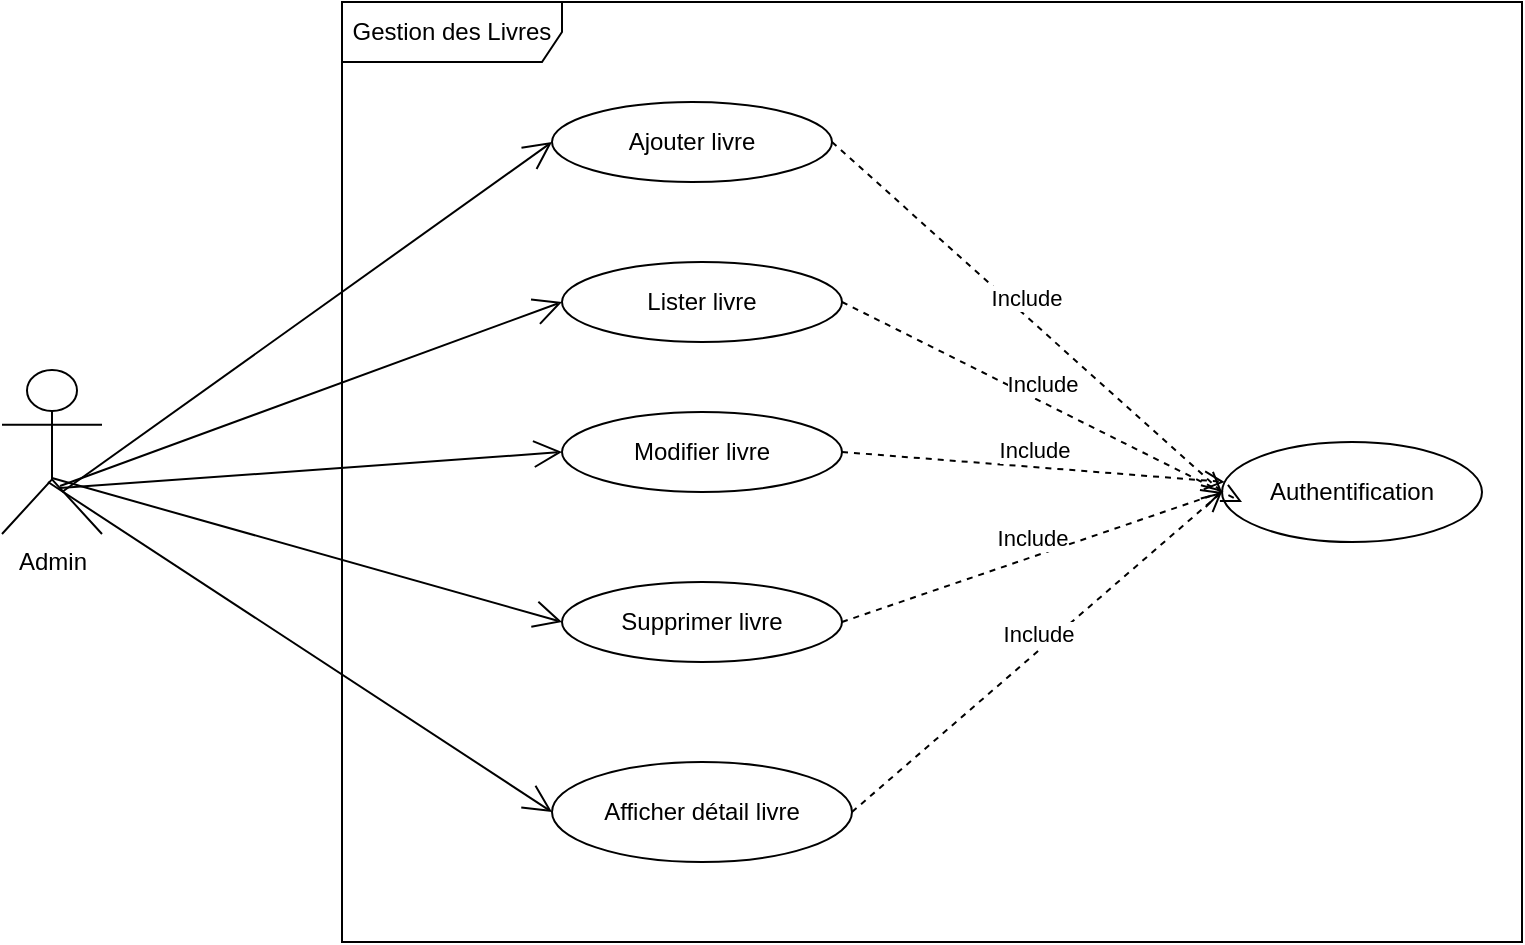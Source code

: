 <mxfile version="16.5.2" type="github" pages="17">
  <diagram id="Ol1sK2MXSykWtN8p81MU" name="Gestion livre">
    <mxGraphModel dx="849" dy="426" grid="1" gridSize="10" guides="1" tooltips="1" connect="1" arrows="1" fold="1" page="1" pageScale="1" pageWidth="827" pageHeight="1169" math="0" shadow="0">
      <root>
        <mxCell id="0" />
        <mxCell id="1" parent="0" />
        <mxCell id="OiXQnAluUEBJKQkY5mrg-29" value="Admin" style="shape=umlActor;verticalLabelPosition=bottom;verticalAlign=top;html=1;fillColor=default;gradientColor=none;" parent="1" vertex="1">
          <mxGeometry x="10" y="314" width="50" height="82" as="geometry" />
        </mxCell>
        <mxCell id="OiXQnAluUEBJKQkY5mrg-31" value="Gestion des Livres" style="shape=umlFrame;whiteSpace=wrap;html=1;fillColor=default;gradientColor=none;width=110;height=30;" parent="1" vertex="1">
          <mxGeometry x="180" y="130" width="590" height="470" as="geometry" />
        </mxCell>
        <mxCell id="OiXQnAluUEBJKQkY5mrg-32" value="Ajouter livre" style="ellipse;whiteSpace=wrap;html=1;fillColor=default;gradientColor=none;" parent="1" vertex="1">
          <mxGeometry x="285" y="180" width="140" height="40" as="geometry" />
        </mxCell>
        <mxCell id="OiXQnAluUEBJKQkY5mrg-33" value="Lister livre" style="ellipse;whiteSpace=wrap;html=1;fillColor=default;gradientColor=none;" parent="1" vertex="1">
          <mxGeometry x="290" y="260" width="140" height="40" as="geometry" />
        </mxCell>
        <mxCell id="OiXQnAluUEBJKQkY5mrg-34" value="Modifier livre" style="ellipse;whiteSpace=wrap;html=1;fillColor=default;gradientColor=none;" parent="1" vertex="1">
          <mxGeometry x="290" y="335" width="140" height="40" as="geometry" />
        </mxCell>
        <mxCell id="OiXQnAluUEBJKQkY5mrg-35" value="Supprimer livre" style="ellipse;whiteSpace=wrap;html=1;fillColor=default;gradientColor=none;" parent="1" vertex="1">
          <mxGeometry x="290" y="420" width="140" height="40" as="geometry" />
        </mxCell>
        <mxCell id="OiXQnAluUEBJKQkY5mrg-36" value="Afficher détail livre" style="ellipse;whiteSpace=wrap;html=1;fillColor=default;gradientColor=none;" parent="1" vertex="1">
          <mxGeometry x="285" y="510" width="150" height="50" as="geometry" />
        </mxCell>
        <mxCell id="OiXQnAluUEBJKQkY5mrg-40" value="" style="endArrow=open;endFill=1;endSize=12;html=1;rounded=0;exitX=0.6;exitY=0.744;exitDx=0;exitDy=0;exitPerimeter=0;entryX=0;entryY=0.5;entryDx=0;entryDy=0;" parent="1" source="OiXQnAluUEBJKQkY5mrg-29" target="OiXQnAluUEBJKQkY5mrg-32" edge="1">
          <mxGeometry width="160" relative="1" as="geometry">
            <mxPoint x="140" y="330" as="sourcePoint" />
            <mxPoint x="180" y="341" as="targetPoint" />
          </mxGeometry>
        </mxCell>
        <mxCell id="OiXQnAluUEBJKQkY5mrg-41" value="" style="endArrow=open;endFill=1;endSize=12;html=1;rounded=0;exitX=0.58;exitY=0.707;exitDx=0;exitDy=0;exitPerimeter=0;entryX=0;entryY=0.5;entryDx=0;entryDy=0;" parent="1" source="OiXQnAluUEBJKQkY5mrg-29" target="OiXQnAluUEBJKQkY5mrg-33" edge="1">
          <mxGeometry width="160" relative="1" as="geometry">
            <mxPoint x="330" y="340" as="sourcePoint" />
            <mxPoint x="490" y="340" as="targetPoint" />
          </mxGeometry>
        </mxCell>
        <mxCell id="OiXQnAluUEBJKQkY5mrg-42" value="" style="endArrow=open;endFill=1;endSize=12;html=1;rounded=0;exitX=0.58;exitY=0.72;exitDx=0;exitDy=0;exitPerimeter=0;entryX=0;entryY=0.5;entryDx=0;entryDy=0;" parent="1" source="OiXQnAluUEBJKQkY5mrg-29" target="OiXQnAluUEBJKQkY5mrg-34" edge="1">
          <mxGeometry width="160" relative="1" as="geometry">
            <mxPoint x="330" y="340" as="sourcePoint" />
            <mxPoint x="490" y="340" as="targetPoint" />
          </mxGeometry>
        </mxCell>
        <mxCell id="OiXQnAluUEBJKQkY5mrg-43" value="" style="endArrow=open;endFill=1;endSize=12;html=1;rounded=0;exitX=0.5;exitY=0.659;exitDx=0;exitDy=0;exitPerimeter=0;entryX=0;entryY=0.5;entryDx=0;entryDy=0;" parent="1" source="OiXQnAluUEBJKQkY5mrg-29" target="OiXQnAluUEBJKQkY5mrg-35" edge="1">
          <mxGeometry width="160" relative="1" as="geometry">
            <mxPoint x="330" y="340" as="sourcePoint" />
            <mxPoint x="490" y="340" as="targetPoint" />
          </mxGeometry>
        </mxCell>
        <mxCell id="OiXQnAluUEBJKQkY5mrg-44" value="" style="endArrow=open;endFill=1;endSize=12;html=1;rounded=0;exitX=0.46;exitY=0.683;exitDx=0;exitDy=0;exitPerimeter=0;entryX=0;entryY=0.5;entryDx=0;entryDy=0;" parent="1" source="OiXQnAluUEBJKQkY5mrg-29" target="OiXQnAluUEBJKQkY5mrg-36" edge="1">
          <mxGeometry width="160" relative="1" as="geometry">
            <mxPoint x="330" y="340" as="sourcePoint" />
            <mxPoint x="490" y="340" as="targetPoint" />
          </mxGeometry>
        </mxCell>
        <mxCell id="OiXQnAluUEBJKQkY5mrg-45" value="Authentification" style="ellipse;whiteSpace=wrap;html=1;fillColor=default;gradientColor=none;" parent="1" vertex="1">
          <mxGeometry x="620" y="350" width="130" height="50" as="geometry" />
        </mxCell>
        <mxCell id="OiXQnAluUEBJKQkY5mrg-46" value="Include" style="html=1;verticalAlign=bottom;endArrow=open;dashed=1;endSize=8;rounded=0;entryX=0;entryY=0.5;entryDx=0;entryDy=0;exitX=1;exitY=0.5;exitDx=0;exitDy=0;" parent="1" source="OiXQnAluUEBJKQkY5mrg-32" target="OiXQnAluUEBJKQkY5mrg-45" edge="1">
          <mxGeometry relative="1" as="geometry">
            <mxPoint x="450" y="340" as="sourcePoint" />
            <mxPoint x="370" y="340" as="targetPoint" />
            <Array as="points" />
          </mxGeometry>
        </mxCell>
        <mxCell id="OiXQnAluUEBJKQkY5mrg-47" value="Include" style="html=1;verticalAlign=bottom;endArrow=open;dashed=1;endSize=8;rounded=0;exitX=1;exitY=0.5;exitDx=0;exitDy=0;entryX=0.077;entryY=0.6;entryDx=0;entryDy=0;entryPerimeter=0;" parent="1" source="OiXQnAluUEBJKQkY5mrg-33" target="OiXQnAluUEBJKQkY5mrg-45" edge="1">
          <mxGeometry relative="1" as="geometry">
            <mxPoint x="570" y="430" as="sourcePoint" />
            <mxPoint x="560" y="340" as="targetPoint" />
          </mxGeometry>
        </mxCell>
        <mxCell id="OiXQnAluUEBJKQkY5mrg-48" value="Include" style="html=1;verticalAlign=bottom;endArrow=open;dashed=1;endSize=8;rounded=0;exitX=1;exitY=0.5;exitDx=0;exitDy=0;" parent="1" source="OiXQnAluUEBJKQkY5mrg-34" target="OiXQnAluUEBJKQkY5mrg-45" edge="1">
          <mxGeometry relative="1" as="geometry">
            <mxPoint x="570" y="440" as="sourcePoint" />
            <mxPoint x="560" y="340" as="targetPoint" />
          </mxGeometry>
        </mxCell>
        <mxCell id="OiXQnAluUEBJKQkY5mrg-49" value="Include" style="html=1;verticalAlign=bottom;endArrow=open;dashed=1;endSize=8;rounded=0;exitX=1;exitY=0.5;exitDx=0;exitDy=0;entryX=0;entryY=0.5;entryDx=0;entryDy=0;" parent="1" source="OiXQnAluUEBJKQkY5mrg-35" target="OiXQnAluUEBJKQkY5mrg-45" edge="1">
          <mxGeometry relative="1" as="geometry">
            <mxPoint x="630" y="440" as="sourcePoint" />
            <mxPoint x="550" y="440" as="targetPoint" />
          </mxGeometry>
        </mxCell>
        <mxCell id="OiXQnAluUEBJKQkY5mrg-50" value="Include" style="html=1;verticalAlign=bottom;endArrow=open;dashed=1;endSize=8;rounded=0;exitX=1;exitY=0.5;exitDx=0;exitDy=0;entryX=0;entryY=0.5;entryDx=0;entryDy=0;" parent="1" source="OiXQnAluUEBJKQkY5mrg-36" target="OiXQnAluUEBJKQkY5mrg-45" edge="1">
          <mxGeometry relative="1" as="geometry">
            <mxPoint x="450" y="340" as="sourcePoint" />
            <mxPoint x="370" y="340" as="targetPoint" />
          </mxGeometry>
        </mxCell>
      </root>
    </mxGraphModel>
  </diagram>
  <diagram id="boD-_mkQj5iGZCtVcoFL" name="Gestion des utilisateus">
    <mxGraphModel dx="849" dy="426" grid="1" gridSize="10" guides="1" tooltips="1" connect="1" arrows="1" fold="1" page="1" pageScale="1" pageWidth="827" pageHeight="1169" math="0" shadow="0">
      <root>
        <mxCell id="onjIotjIPkcrtbH41ogr-0" />
        <mxCell id="onjIotjIPkcrtbH41ogr-1" parent="onjIotjIPkcrtbH41ogr-0" />
        <mxCell id="onjIotjIPkcrtbH41ogr-2" value="Admin" style="shape=umlActor;verticalLabelPosition=bottom;verticalAlign=top;html=1;outlineConnect=0;" parent="onjIotjIPkcrtbH41ogr-1" vertex="1">
          <mxGeometry x="100" y="160" width="30" height="60" as="geometry" />
        </mxCell>
        <mxCell id="onjIotjIPkcrtbH41ogr-3" value="Gestion utilisateur" style="shape=umlFrame;whiteSpace=wrap;html=1;width=140;height=30;" parent="onjIotjIPkcrtbH41ogr-1" vertex="1">
          <mxGeometry x="192.5" y="50" width="517.5" height="280" as="geometry" />
        </mxCell>
        <mxCell id="onjIotjIPkcrtbH41ogr-4" value="Lister utilisateurs" style="ellipse;whiteSpace=wrap;html=1;" parent="onjIotjIPkcrtbH41ogr-1" vertex="1">
          <mxGeometry x="270" y="120" width="180" height="40" as="geometry" />
        </mxCell>
        <mxCell id="onjIotjIPkcrtbH41ogr-6" value="Réinitialiser mot de passe&amp;nbsp; utilisateur" style="ellipse;whiteSpace=wrap;html=1;" parent="onjIotjIPkcrtbH41ogr-1" vertex="1">
          <mxGeometry x="273.75" y="250" width="172.5" height="40" as="geometry" />
        </mxCell>
        <mxCell id="onjIotjIPkcrtbH41ogr-7" value="" style="endArrow=open;endFill=1;endSize=12;html=1;rounded=0;entryX=0;entryY=0.5;entryDx=0;entryDy=0;" parent="onjIotjIPkcrtbH41ogr-1" source="onjIotjIPkcrtbH41ogr-2" target="onjIotjIPkcrtbH41ogr-4" edge="1">
          <mxGeometry width="160" relative="1" as="geometry">
            <mxPoint x="330" y="210" as="sourcePoint" />
            <mxPoint x="490" y="210" as="targetPoint" />
          </mxGeometry>
        </mxCell>
        <mxCell id="onjIotjIPkcrtbH41ogr-8" value="" style="endArrow=open;endFill=1;endSize=12;html=1;rounded=0;startArrow=none;" parent="onjIotjIPkcrtbH41ogr-1" source="onjIotjIPkcrtbH41ogr-5" edge="1">
          <mxGeometry width="160" relative="1" as="geometry">
            <mxPoint x="330" y="210" as="sourcePoint" />
            <mxPoint x="350" y="200" as="targetPoint" />
          </mxGeometry>
        </mxCell>
        <mxCell id="onjIotjIPkcrtbH41ogr-9" value="" style="endArrow=open;endFill=1;endSize=12;html=1;rounded=0;entryX=0;entryY=0.5;entryDx=0;entryDy=0;" parent="onjIotjIPkcrtbH41ogr-1" source="onjIotjIPkcrtbH41ogr-2" target="onjIotjIPkcrtbH41ogr-6" edge="1">
          <mxGeometry width="160" relative="1" as="geometry">
            <mxPoint x="330" y="210" as="sourcePoint" />
            <mxPoint x="490" y="210" as="targetPoint" />
          </mxGeometry>
        </mxCell>
        <mxCell id="onjIotjIPkcrtbH41ogr-10" value="Authentification" style="ellipse;whiteSpace=wrap;html=1;" parent="onjIotjIPkcrtbH41ogr-1" vertex="1">
          <mxGeometry x="560" y="175" width="130" height="50" as="geometry" />
        </mxCell>
        <mxCell id="onjIotjIPkcrtbH41ogr-12" value="Include" style="html=1;verticalAlign=bottom;endArrow=open;dashed=1;endSize=8;rounded=0;exitX=1;exitY=0.5;exitDx=0;exitDy=0;entryX=0;entryY=0.5;entryDx=0;entryDy=0;" parent="onjIotjIPkcrtbH41ogr-1" source="onjIotjIPkcrtbH41ogr-4" target="onjIotjIPkcrtbH41ogr-10" edge="1">
          <mxGeometry relative="1" as="geometry">
            <mxPoint x="460" y="220" as="sourcePoint" />
            <mxPoint x="380" y="220" as="targetPoint" />
          </mxGeometry>
        </mxCell>
        <mxCell id="onjIotjIPkcrtbH41ogr-13" value="Include" style="html=1;verticalAlign=bottom;endArrow=open;dashed=1;endSize=8;rounded=0;exitX=1;exitY=0.5;exitDx=0;exitDy=0;entryX=0.046;entryY=0.68;entryDx=0;entryDy=0;entryPerimeter=0;" parent="onjIotjIPkcrtbH41ogr-1" source="onjIotjIPkcrtbH41ogr-5" target="onjIotjIPkcrtbH41ogr-10" edge="1">
          <mxGeometry relative="1" as="geometry">
            <mxPoint x="580" y="100" as="sourcePoint" />
            <mxPoint x="655" y="195" as="targetPoint" />
          </mxGeometry>
        </mxCell>
        <mxCell id="onjIotjIPkcrtbH41ogr-14" value="Include" style="html=1;verticalAlign=bottom;endArrow=open;dashed=1;endSize=8;rounded=0;exitX=1;exitY=0.5;exitDx=0;exitDy=0;entryX=0;entryY=1;entryDx=0;entryDy=0;" parent="onjIotjIPkcrtbH41ogr-1" source="onjIotjIPkcrtbH41ogr-6" target="onjIotjIPkcrtbH41ogr-10" edge="1">
          <mxGeometry relative="1" as="geometry">
            <mxPoint x="560" y="260" as="sourcePoint" />
            <mxPoint x="635" y="355" as="targetPoint" />
          </mxGeometry>
        </mxCell>
        <mxCell id="onjIotjIPkcrtbH41ogr-5" value="Afficher détail utilisateur" style="ellipse;whiteSpace=wrap;html=1;" parent="onjIotjIPkcrtbH41ogr-1" vertex="1">
          <mxGeometry x="265" y="180" width="185" height="40" as="geometry" />
        </mxCell>
        <mxCell id="onjIotjIPkcrtbH41ogr-16" value="" style="endArrow=open;endFill=1;endSize=12;html=1;rounded=0;entryX=0;entryY=0.5;entryDx=0;entryDy=0;" parent="onjIotjIPkcrtbH41ogr-1" source="onjIotjIPkcrtbH41ogr-2" target="onjIotjIPkcrtbH41ogr-5" edge="1">
          <mxGeometry width="160" relative="1" as="geometry">
            <mxPoint x="340" y="220" as="sourcePoint" />
            <mxPoint x="500" y="220" as="targetPoint" />
          </mxGeometry>
        </mxCell>
      </root>
    </mxGraphModel>
  </diagram>
  <diagram id="ps5slC9u4Xr7oHksv9Us" name="Gérer sont panier">
    <mxGraphModel dx="849" dy="426" grid="1" gridSize="10" guides="1" tooltips="1" connect="1" arrows="1" fold="1" page="1" pageScale="1" pageWidth="827" pageHeight="1169" math="0" shadow="0">
      <root>
        <mxCell id="3SVzgNHvqBdpkcB7fKs5-0" />
        <mxCell id="3SVzgNHvqBdpkcB7fKs5-1" parent="3SVzgNHvqBdpkcB7fKs5-0" />
        <mxCell id="3SVzgNHvqBdpkcB7fKs5-2" value="Utilisateur" style="shape=umlActor;verticalLabelPosition=bottom;verticalAlign=top;html=1;outlineConnect=0;" parent="3SVzgNHvqBdpkcB7fKs5-1" vertex="1">
          <mxGeometry x="80" y="220" width="30" height="60" as="geometry" />
        </mxCell>
        <mxCell id="3SVzgNHvqBdpkcB7fKs5-3" value="Gérer son panier" style="shape=umlFrame;whiteSpace=wrap;html=1;width=140;height=40;" parent="3SVzgNHvqBdpkcB7fKs5-1" vertex="1">
          <mxGeometry x="200" y="70" width="500" height="350" as="geometry" />
        </mxCell>
        <mxCell id="3SVzgNHvqBdpkcB7fKs5-4" value="Ajouter des livres" style="ellipse;whiteSpace=wrap;html=1;" parent="3SVzgNHvqBdpkcB7fKs5-1" vertex="1">
          <mxGeometry x="260" y="120" width="140" height="50" as="geometry" />
        </mxCell>
        <mxCell id="3SVzgNHvqBdpkcB7fKs5-5" value="Supprimer de livres" style="ellipse;whiteSpace=wrap;html=1;" parent="3SVzgNHvqBdpkcB7fKs5-1" vertex="1">
          <mxGeometry x="260" y="190" width="140" height="45" as="geometry" />
        </mxCell>
        <mxCell id="3SVzgNHvqBdpkcB7fKs5-6" value="Recommander de livres" style="ellipse;whiteSpace=wrap;html=1;" parent="3SVzgNHvqBdpkcB7fKs5-1" vertex="1">
          <mxGeometry x="260" y="260" width="140" height="45" as="geometry" />
        </mxCell>
        <mxCell id="3SVzgNHvqBdpkcB7fKs5-8" style="edgeStyle=orthogonalEdgeStyle;rounded=0;orthogonalLoop=1;jettySize=auto;html=1;exitX=0.5;exitY=1;exitDx=0;exitDy=0;" parent="3SVzgNHvqBdpkcB7fKs5-1" edge="1">
          <mxGeometry relative="1" as="geometry">
            <mxPoint x="330" y="380" as="sourcePoint" />
            <mxPoint x="330" y="380" as="targetPoint" />
          </mxGeometry>
        </mxCell>
        <mxCell id="3SVzgNHvqBdpkcB7fKs5-9" value="Authentification" style="ellipse;whiteSpace=wrap;html=1;" parent="3SVzgNHvqBdpkcB7fKs5-1" vertex="1">
          <mxGeometry x="540" y="210" width="140" height="50" as="geometry" />
        </mxCell>
        <mxCell id="3SVzgNHvqBdpkcB7fKs5-10" value="Include" style="html=1;verticalAlign=bottom;endArrow=open;dashed=1;endSize=8;rounded=0;exitX=0.986;exitY=0.68;exitDx=0;exitDy=0;exitPerimeter=0;entryX=0;entryY=0.5;entryDx=0;entryDy=0;" parent="3SVzgNHvqBdpkcB7fKs5-1" source="3SVzgNHvqBdpkcB7fKs5-4" target="3SVzgNHvqBdpkcB7fKs5-9" edge="1">
          <mxGeometry relative="1" as="geometry">
            <mxPoint x="390" y="150" as="sourcePoint" />
            <mxPoint x="470" y="220" as="targetPoint" />
          </mxGeometry>
        </mxCell>
        <mxCell id="3SVzgNHvqBdpkcB7fKs5-12" value="Include" style="html=1;verticalAlign=bottom;endArrow=open;dashed=1;endSize=8;rounded=0;entryX=0.014;entryY=0.64;entryDx=0;entryDy=0;entryPerimeter=0;" parent="3SVzgNHvqBdpkcB7fKs5-1" source="3SVzgNHvqBdpkcB7fKs5-6" target="3SVzgNHvqBdpkcB7fKs5-9" edge="1">
          <mxGeometry x="-0.238" y="-10" relative="1" as="geometry">
            <mxPoint x="418.04" y="174" as="sourcePoint" />
            <mxPoint x="560" y="255" as="targetPoint" />
            <mxPoint as="offset" />
          </mxGeometry>
        </mxCell>
        <mxCell id="3SVzgNHvqBdpkcB7fKs5-13" value="Include" style="html=1;verticalAlign=bottom;endArrow=open;dashed=1;endSize=8;rounded=0;exitX=1;exitY=0.5;exitDx=0;exitDy=0;entryX=0;entryY=0.5;entryDx=0;entryDy=0;" parent="3SVzgNHvqBdpkcB7fKs5-1" source="3SVzgNHvqBdpkcB7fKs5-5" target="3SVzgNHvqBdpkcB7fKs5-9" edge="1">
          <mxGeometry x="-0.123" y="-1" relative="1" as="geometry">
            <mxPoint x="428.04" y="184" as="sourcePoint" />
            <mxPoint x="570" y="265" as="targetPoint" />
            <mxPoint y="-1" as="offset" />
          </mxGeometry>
        </mxCell>
        <mxCell id="3SVzgNHvqBdpkcB7fKs5-14" value="" style="html=1;verticalAlign=bottom;endArrow=block;rounded=0;" parent="3SVzgNHvqBdpkcB7fKs5-1" edge="1">
          <mxGeometry x="0.302" y="26" width="80" relative="1" as="geometry">
            <mxPoint x="100" y="250" as="sourcePoint" />
            <mxPoint x="260" y="145" as="targetPoint" />
            <mxPoint as="offset" />
          </mxGeometry>
        </mxCell>
        <mxCell id="3SVzgNHvqBdpkcB7fKs5-16" value="" style="html=1;verticalAlign=bottom;endArrow=block;rounded=0;exitX=0.5;exitY=0.5;exitDx=0;exitDy=0;exitPerimeter=0;" parent="3SVzgNHvqBdpkcB7fKs5-1" source="3SVzgNHvqBdpkcB7fKs5-2" edge="1">
          <mxGeometry x="0.085" y="20" width="80" relative="1" as="geometry">
            <mxPoint x="110" y="260" as="sourcePoint" />
            <mxPoint x="260" y="213" as="targetPoint" />
            <mxPoint as="offset" />
          </mxGeometry>
        </mxCell>
        <mxCell id="3SVzgNHvqBdpkcB7fKs5-17" value="" style="html=1;verticalAlign=bottom;endArrow=block;rounded=0;entryX=0;entryY=0.5;entryDx=0;entryDy=0;" parent="3SVzgNHvqBdpkcB7fKs5-1" target="3SVzgNHvqBdpkcB7fKs5-6" edge="1">
          <mxGeometry width="80" relative="1" as="geometry">
            <mxPoint x="100" y="250" as="sourcePoint" />
            <mxPoint x="289.94" y="160" as="targetPoint" />
          </mxGeometry>
        </mxCell>
      </root>
    </mxGraphModel>
  </diagram>
  <diagram id="uu8xJiqCrF2lxJOAS2xF" name="Profile">
    <mxGraphModel dx="849" dy="426" grid="1" gridSize="10" guides="1" tooltips="1" connect="1" arrows="1" fold="1" page="1" pageScale="1" pageWidth="827" pageHeight="1169" math="0" shadow="0">
      <root>
        <mxCell id="ojXqoX_SzWD1fo40XAp5-0" />
        <mxCell id="ojXqoX_SzWD1fo40XAp5-1" parent="ojXqoX_SzWD1fo40XAp5-0" />
        <mxCell id="ZPEZTPA9aEo0oME1b4ie-0" value="Utilisateur" style="shape=umlActor;verticalLabelPosition=bottom;verticalAlign=top;html=1;fillColor=default;gradientColor=none;" parent="ojXqoX_SzWD1fo40XAp5-1" vertex="1">
          <mxGeometry x="90" y="390" width="30" height="60" as="geometry" />
        </mxCell>
        <mxCell id="ZPEZTPA9aEo0oME1b4ie-4" value="Gestion compte" style="shape=umlFrame;whiteSpace=wrap;html=1;fillColor=default;gradientColor=none;width=90;height=25;" parent="ojXqoX_SzWD1fo40XAp5-1" vertex="1">
          <mxGeometry x="210" y="275" width="530" height="315" as="geometry" />
        </mxCell>
        <mxCell id="ZPEZTPA9aEo0oME1b4ie-5" value="S&#39;inscrire" style="ellipse;whiteSpace=wrap;html=1;fillColor=default;gradientColor=none;" parent="ojXqoX_SzWD1fo40XAp5-1" vertex="1">
          <mxGeometry x="269" y="340" width="190" height="25" as="geometry" />
        </mxCell>
        <mxCell id="ZPEZTPA9aEo0oME1b4ie-6" value="Afficher profile" style="ellipse;whiteSpace=wrap;html=1;fillColor=default;gradientColor=none;" parent="ojXqoX_SzWD1fo40XAp5-1" vertex="1">
          <mxGeometry x="269" y="380" width="190" height="30" as="geometry" />
        </mxCell>
        <mxCell id="ZPEZTPA9aEo0oME1b4ie-7" value="Modifier profile" style="ellipse;whiteSpace=wrap;html=1;fillColor=default;gradientColor=none;" parent="ojXqoX_SzWD1fo40XAp5-1" vertex="1">
          <mxGeometry x="275.25" y="430" width="183.75" height="30" as="geometry" />
        </mxCell>
        <mxCell id="ZPEZTPA9aEo0oME1b4ie-8" value="Changer mot de passe" style="ellipse;whiteSpace=wrap;html=1;fillColor=default;gradientColor=none;" parent="ojXqoX_SzWD1fo40XAp5-1" vertex="1">
          <mxGeometry x="284.63" y="470" width="165" height="40" as="geometry" />
        </mxCell>
        <mxCell id="ZPEZTPA9aEo0oME1b4ie-12" value="" style="endArrow=open;endFill=1;endSize=12;html=1;rounded=0;entryX=0;entryY=0.5;entryDx=0;entryDy=0;" parent="ojXqoX_SzWD1fo40XAp5-1" source="ZPEZTPA9aEo0oME1b4ie-0" target="ZPEZTPA9aEo0oME1b4ie-5" edge="1">
          <mxGeometry width="160" relative="1" as="geometry">
            <mxPoint x="330" y="400" as="sourcePoint" />
            <mxPoint x="490" y="400" as="targetPoint" />
          </mxGeometry>
        </mxCell>
        <mxCell id="ZPEZTPA9aEo0oME1b4ie-13" value="" style="endArrow=open;endFill=1;endSize=12;html=1;rounded=0;" parent="ojXqoX_SzWD1fo40XAp5-1" source="ZPEZTPA9aEo0oME1b4ie-0" target="ZPEZTPA9aEo0oME1b4ie-6" edge="1">
          <mxGeometry width="160" relative="1" as="geometry">
            <mxPoint x="330" y="400" as="sourcePoint" />
            <mxPoint x="490" y="400" as="targetPoint" />
          </mxGeometry>
        </mxCell>
        <mxCell id="ZPEZTPA9aEo0oME1b4ie-14" value="" style="endArrow=open;endFill=1;endSize=12;html=1;rounded=0;entryX=0;entryY=0.5;entryDx=0;entryDy=0;" parent="ojXqoX_SzWD1fo40XAp5-1" source="ZPEZTPA9aEo0oME1b4ie-0" target="ZPEZTPA9aEo0oME1b4ie-7" edge="1">
          <mxGeometry width="160" relative="1" as="geometry">
            <mxPoint x="330" y="400" as="sourcePoint" />
            <mxPoint x="490" y="400" as="targetPoint" />
          </mxGeometry>
        </mxCell>
        <mxCell id="ZPEZTPA9aEo0oME1b4ie-15" value="" style="endArrow=open;endFill=1;endSize=12;html=1;rounded=0;entryX=0;entryY=0.5;entryDx=0;entryDy=0;" parent="ojXqoX_SzWD1fo40XAp5-1" source="ZPEZTPA9aEo0oME1b4ie-0" target="ZPEZTPA9aEo0oME1b4ie-8" edge="1">
          <mxGeometry width="160" relative="1" as="geometry">
            <mxPoint x="330" y="400" as="sourcePoint" />
            <mxPoint x="490" y="400" as="targetPoint" />
          </mxGeometry>
        </mxCell>
        <mxCell id="ZPEZTPA9aEo0oME1b4ie-16" value="Authentification" style="ellipse;whiteSpace=wrap;html=1;fillColor=default;gradientColor=none;" parent="ojXqoX_SzWD1fo40XAp5-1" vertex="1">
          <mxGeometry x="610" y="420" width="90" height="50" as="geometry" />
        </mxCell>
        <mxCell id="ZPEZTPA9aEo0oME1b4ie-17" value="Include" style="html=1;verticalAlign=bottom;endArrow=open;dashed=1;endSize=8;rounded=0;entryX=0;entryY=0.5;entryDx=0;entryDy=0;exitX=1;exitY=0.5;exitDx=0;exitDy=0;" parent="ojXqoX_SzWD1fo40XAp5-1" source="ZPEZTPA9aEo0oME1b4ie-7" target="ZPEZTPA9aEo0oME1b4ie-16" edge="1">
          <mxGeometry relative="1" as="geometry">
            <mxPoint x="450" y="400" as="sourcePoint" />
            <mxPoint x="370" y="400" as="targetPoint" />
          </mxGeometry>
        </mxCell>
        <mxCell id="ZPEZTPA9aEo0oME1b4ie-20" value="Include" style="html=1;verticalAlign=bottom;endArrow=open;dashed=1;endSize=8;rounded=0;exitX=1;exitY=0.5;exitDx=0;exitDy=0;entryX=0;entryY=0.5;entryDx=0;entryDy=0;" parent="ojXqoX_SzWD1fo40XAp5-1" source="ZPEZTPA9aEo0oME1b4ie-6" target="ZPEZTPA9aEo0oME1b4ie-16" edge="1">
          <mxGeometry relative="1" as="geometry">
            <mxPoint x="580" y="403.5" as="sourcePoint" />
            <mxPoint x="673.18" y="478.322" as="targetPoint" />
          </mxGeometry>
        </mxCell>
        <mxCell id="ZPEZTPA9aEo0oME1b4ie-21" value="Include" style="html=1;verticalAlign=bottom;endArrow=open;dashed=1;endSize=8;rounded=0;exitX=1;exitY=0.5;exitDx=0;exitDy=0;" parent="ojXqoX_SzWD1fo40XAp5-1" source="ZPEZTPA9aEo0oME1b4ie-8" target="ZPEZTPA9aEo0oME1b4ie-16" edge="1">
          <mxGeometry relative="1" as="geometry">
            <mxPoint x="600" y="392.5" as="sourcePoint" />
            <mxPoint x="693.18" y="467.322" as="targetPoint" />
          </mxGeometry>
        </mxCell>
      </root>
    </mxGraphModel>
  </diagram>
  <diagram id="iI7A_aqlJGiSVeUK1Wx8" name="livre">
    <mxGraphModel dx="849" dy="426" grid="1" gridSize="10" guides="1" tooltips="1" connect="1" arrows="1" fold="1" page="1" pageScale="1" pageWidth="827" pageHeight="1169" math="0" shadow="0">
      <root>
        <mxCell id="bhY5xX0Ac1MCx8FEVOBW-0" />
        <mxCell id="bhY5xX0Ac1MCx8FEVOBW-1" parent="bhY5xX0Ac1MCx8FEVOBW-0" />
        <mxCell id="SltylR-dIPXC_NxtOuod-0" value="Utilisateur" style="shape=umlActor;verticalLabelPosition=bottom;verticalAlign=top;html=1;fillColor=default;gradientColor=none;" parent="bhY5xX0Ac1MCx8FEVOBW-1" vertex="1">
          <mxGeometry x="70" y="360" width="30" height="60" as="geometry" />
        </mxCell>
        <mxCell id="SltylR-dIPXC_NxtOuod-1" value="Livre" style="shape=umlFrame;whiteSpace=wrap;html=1;fillColor=default;gradientColor=none;width=110;height=15;" parent="bhY5xX0Ac1MCx8FEVOBW-1" vertex="1">
          <mxGeometry x="180" y="195.5" width="530" height="424.5" as="geometry" />
        </mxCell>
        <mxCell id="SltylR-dIPXC_NxtOuod-2" value="Lister livres" style="ellipse;whiteSpace=wrap;html=1;fillColor=default;gradientColor=none;" parent="bhY5xX0Ac1MCx8FEVOBW-1" vertex="1">
          <mxGeometry x="284.63" y="300" width="181" height="28" as="geometry" />
        </mxCell>
        <mxCell id="SltylR-dIPXC_NxtOuod-3" value="Afficher livre" style="ellipse;whiteSpace=wrap;html=1;fillColor=default;gradientColor=none;" parent="bhY5xX0Ac1MCx8FEVOBW-1" vertex="1">
          <mxGeometry x="284.63" y="358" width="190" height="30" as="geometry" />
        </mxCell>
        <mxCell id="SltylR-dIPXC_NxtOuod-5" value="Télécharger livre" style="ellipse;whiteSpace=wrap;html=1;fillColor=default;gradientColor=none;" parent="bhY5xX0Ac1MCx8FEVOBW-1" vertex="1">
          <mxGeometry x="284.63" y="410" width="185.37" height="33" as="geometry" />
        </mxCell>
        <mxCell id="SltylR-dIPXC_NxtOuod-6" value="" style="endArrow=open;endFill=1;endSize=12;html=1;rounded=0;entryX=0;entryY=0.5;entryDx=0;entryDy=0;" parent="bhY5xX0Ac1MCx8FEVOBW-1" source="SltylR-dIPXC_NxtOuod-0" target="SltylR-dIPXC_NxtOuod-2" edge="1">
          <mxGeometry width="160" relative="1" as="geometry">
            <mxPoint x="330" y="333" as="sourcePoint" />
            <mxPoint x="490" y="333" as="targetPoint" />
          </mxGeometry>
        </mxCell>
        <mxCell id="SltylR-dIPXC_NxtOuod-7" value="" style="endArrow=open;endFill=1;endSize=12;html=1;rounded=0;" parent="bhY5xX0Ac1MCx8FEVOBW-1" source="SltylR-dIPXC_NxtOuod-0" target="SltylR-dIPXC_NxtOuod-3" edge="1">
          <mxGeometry width="160" relative="1" as="geometry">
            <mxPoint x="330" y="333" as="sourcePoint" />
            <mxPoint x="490" y="333" as="targetPoint" />
          </mxGeometry>
        </mxCell>
        <mxCell id="SltylR-dIPXC_NxtOuod-9" value="" style="endArrow=open;endFill=1;endSize=12;html=1;rounded=0;entryX=0;entryY=0.5;entryDx=0;entryDy=0;" parent="bhY5xX0Ac1MCx8FEVOBW-1" source="SltylR-dIPXC_NxtOuod-0" target="SltylR-dIPXC_NxtOuod-5" edge="1">
          <mxGeometry width="160" relative="1" as="geometry">
            <mxPoint x="330" y="333" as="sourcePoint" />
            <mxPoint x="490" y="333" as="targetPoint" />
          </mxGeometry>
        </mxCell>
        <mxCell id="SltylR-dIPXC_NxtOuod-10" value="Authentification" style="ellipse;whiteSpace=wrap;html=1;fillColor=default;gradientColor=none;" parent="bhY5xX0Ac1MCx8FEVOBW-1" vertex="1">
          <mxGeometry x="610" y="379.13" width="90" height="57.25" as="geometry" />
        </mxCell>
        <mxCell id="SltylR-dIPXC_NxtOuod-12" value="Include" style="html=1;verticalAlign=bottom;endArrow=open;dashed=1;endSize=8;rounded=0;exitX=1;exitY=0.5;exitDx=0;exitDy=0;entryX=0;entryY=0.5;entryDx=0;entryDy=0;" parent="bhY5xX0Ac1MCx8FEVOBW-1" source="SltylR-dIPXC_NxtOuod-3" target="SltylR-dIPXC_NxtOuod-10" edge="1">
          <mxGeometry relative="1" as="geometry">
            <mxPoint x="580" y="336.5" as="sourcePoint" />
            <mxPoint x="673.18" y="411.322" as="targetPoint" />
          </mxGeometry>
        </mxCell>
        <mxCell id="SltylR-dIPXC_NxtOuod-13" value="Include" style="html=1;verticalAlign=bottom;endArrow=open;dashed=1;endSize=8;rounded=0;exitX=1;exitY=0.5;exitDx=0;exitDy=0;" parent="bhY5xX0Ac1MCx8FEVOBW-1" source="SltylR-dIPXC_NxtOuod-5" target="SltylR-dIPXC_NxtOuod-10" edge="1">
          <mxGeometry relative="1" as="geometry">
            <mxPoint x="600" y="325.5" as="sourcePoint" />
            <mxPoint x="693.18" y="400.322" as="targetPoint" />
          </mxGeometry>
        </mxCell>
        <mxCell id="SltylR-dIPXC_NxtOuod-14" value="Include" style="html=1;verticalAlign=bottom;endArrow=open;dashed=1;endSize=8;rounded=0;exitX=1;exitY=0.5;exitDx=0;exitDy=0;entryX=0;entryY=0.34;entryDx=0;entryDy=0;entryPerimeter=0;" parent="bhY5xX0Ac1MCx8FEVOBW-1" source="SltylR-dIPXC_NxtOuod-2" target="SltylR-dIPXC_NxtOuod-10" edge="1">
          <mxGeometry relative="1" as="geometry">
            <mxPoint x="469" y="338" as="sourcePoint" />
            <mxPoint x="600" y="410" as="targetPoint" />
          </mxGeometry>
        </mxCell>
        <mxCell id="sTkc_MwQvDJ3bXu1vGj7-0" value="&lt;font style=&quot;font-size: 12px&quot;&gt;Recommander livre&lt;/font&gt;" style="ellipse;whiteSpace=wrap;html=1;fontSize=20;strokeWidth=1;" parent="bhY5xX0Ac1MCx8FEVOBW-1" vertex="1">
          <mxGeometry x="290.26" y="460" width="176" height="30" as="geometry" />
        </mxCell>
        <mxCell id="sTkc_MwQvDJ3bXu1vGj7-1" value="" style="endArrow=open;endFill=1;endSize=12;html=1;rounded=0;fontSize=12;entryX=0;entryY=0.5;entryDx=0;entryDy=0;" parent="bhY5xX0Ac1MCx8FEVOBW-1" source="SltylR-dIPXC_NxtOuod-0" target="sTkc_MwQvDJ3bXu1vGj7-0" edge="1">
          <mxGeometry width="160" relative="1" as="geometry">
            <mxPoint x="250" y="550" as="sourcePoint" />
            <mxPoint x="390" y="540" as="targetPoint" />
          </mxGeometry>
        </mxCell>
        <mxCell id="sTkc_MwQvDJ3bXu1vGj7-2" value="Include" style="html=1;verticalAlign=bottom;endArrow=open;dashed=1;endSize=8;rounded=0;fontSize=12;exitX=1;exitY=0.5;exitDx=0;exitDy=0;entryX=0.056;entryY=0.721;entryDx=0;entryDy=0;entryPerimeter=0;" parent="bhY5xX0Ac1MCx8FEVOBW-1" source="sTkc_MwQvDJ3bXu1vGj7-0" target="SltylR-dIPXC_NxtOuod-10" edge="1">
          <mxGeometry relative="1" as="geometry">
            <mxPoint x="640" y="510" as="sourcePoint" />
            <mxPoint x="560" y="510" as="targetPoint" />
          </mxGeometry>
        </mxCell>
      </root>
    </mxGraphModel>
  </diagram>
  <diagram id="2KlWVGTux-m39z74935y" name="Diagramme de classe">
    <mxGraphModel dx="849" dy="426" grid="1" gridSize="10" guides="1" tooltips="1" connect="1" arrows="1" fold="1" page="1" pageScale="1" pageWidth="827" pageHeight="1169" math="0" shadow="0">
      <root>
        <mxCell id="O64TJJkuh2EhdNPFUlf2-0" />
        <mxCell id="O64TJJkuh2EhdNPFUlf2-1" parent="O64TJJkuh2EhdNPFUlf2-0" />
        <mxCell id="O64TJJkuh2EhdNPFUlf2-34" style="edgeStyle=orthogonalEdgeStyle;rounded=0;orthogonalLoop=1;jettySize=auto;html=1;entryX=0.5;entryY=1;entryDx=0;entryDy=0;" parent="O64TJJkuh2EhdNPFUlf2-1" source="O64TJJkuh2EhdNPFUlf2-2" target="O64TJJkuh2EhdNPFUlf2-10" edge="1">
          <mxGeometry relative="1" as="geometry">
            <mxPoint x="431" y="667.992" as="targetPoint" />
          </mxGeometry>
        </mxCell>
        <mxCell id="O64TJJkuh2EhdNPFUlf2-2" value="Admin" style="swimlane;fontStyle=1;align=center;verticalAlign=top;childLayout=stackLayout;horizontal=1;startSize=26;horizontalStack=0;resizeParent=1;resizeParentMax=0;resizeLast=0;collapsible=1;marginBottom=0;fillColor=default;gradientColor=none;" parent="O64TJJkuh2EhdNPFUlf2-1" vertex="1">
          <mxGeometry x="351" y="857" width="160" height="138" as="geometry" />
        </mxCell>
        <mxCell id="O64TJJkuh2EhdNPFUlf2-3" value="- Id&#xa;- Nom&#xa;- Prénom&#xa;- Email&#xa;- Identifiant&#xa;- Mot de passe" style="text;strokeColor=none;fillColor=none;align=left;verticalAlign=top;spacingLeft=4;spacingRight=4;overflow=hidden;rotatable=0;points=[[0,0.5],[1,0.5]];portConstraint=eastwest;" parent="O64TJJkuh2EhdNPFUlf2-2" vertex="1">
          <mxGeometry y="26" width="160" height="104" as="geometry" />
        </mxCell>
        <mxCell id="O64TJJkuh2EhdNPFUlf2-4" value="" style="line;strokeWidth=1;fillColor=none;align=left;verticalAlign=middle;spacingTop=-1;spacingLeft=3;spacingRight=3;rotatable=0;labelPosition=right;points=[];portConstraint=eastwest;" parent="O64TJJkuh2EhdNPFUlf2-2" vertex="1">
          <mxGeometry y="130" width="160" height="8" as="geometry" />
        </mxCell>
        <mxCell id="O64TJJkuh2EhdNPFUlf2-6" value="Utilisateur" style="swimlane;fontStyle=1;align=center;verticalAlign=top;childLayout=stackLayout;horizontal=1;startSize=26;horizontalStack=0;resizeParent=1;resizeParentMax=0;resizeLast=0;collapsible=1;marginBottom=0;fillColor=default;gradientColor=none;" parent="O64TJJkuh2EhdNPFUlf2-1" vertex="1">
          <mxGeometry x="10" y="487" width="160" height="138" as="geometry" />
        </mxCell>
        <mxCell id="O64TJJkuh2EhdNPFUlf2-7" value="- Id&#xa;- Nom&#xa;- prénom&#xa;- Email&#xa;- Identifiant&#xa;- Mot de passe" style="text;strokeColor=none;fillColor=none;align=left;verticalAlign=top;spacingLeft=4;spacingRight=4;overflow=hidden;rotatable=0;points=[[0,0.5],[1,0.5]];portConstraint=eastwest;" parent="O64TJJkuh2EhdNPFUlf2-6" vertex="1">
          <mxGeometry y="26" width="160" height="104" as="geometry" />
        </mxCell>
        <mxCell id="O64TJJkuh2EhdNPFUlf2-8" value="" style="line;strokeWidth=1;fillColor=none;align=left;verticalAlign=middle;spacingTop=-1;spacingLeft=3;spacingRight=3;rotatable=0;labelPosition=right;points=[];portConstraint=eastwest;" parent="O64TJJkuh2EhdNPFUlf2-6" vertex="1">
          <mxGeometry y="130" width="160" height="8" as="geometry" />
        </mxCell>
        <mxCell id="O64TJJkuh2EhdNPFUlf2-10" value="Livre" style="swimlane;fontStyle=1;align=center;verticalAlign=top;childLayout=stackLayout;horizontal=1;startSize=26;horizontalStack=0;resizeParent=1;resizeParentMax=0;resizeLast=0;collapsible=1;marginBottom=0;fillColor=default;gradientColor=none;" parent="O64TJJkuh2EhdNPFUlf2-1" vertex="1">
          <mxGeometry x="351" y="477" width="160" height="158" as="geometry" />
        </mxCell>
        <mxCell id="O64TJJkuh2EhdNPFUlf2-11" value="- Id&#xa;- Titre&#xa;- Auteur&#xa;- Domaine&#xa;- Format&#xa;- Sommaire&#xa;- Description&#xa;- Prix" style="text;strokeColor=none;fillColor=none;align=left;verticalAlign=top;spacingLeft=4;spacingRight=4;overflow=hidden;rotatable=0;points=[[0,0.5],[1,0.5]];portConstraint=eastwest;" parent="O64TJJkuh2EhdNPFUlf2-10" vertex="1">
          <mxGeometry y="26" width="160" height="124" as="geometry" />
        </mxCell>
        <mxCell id="O64TJJkuh2EhdNPFUlf2-12" value="" style="line;strokeWidth=1;fillColor=none;align=left;verticalAlign=middle;spacingTop=-1;spacingLeft=3;spacingRight=3;rotatable=0;labelPosition=right;points=[];portConstraint=eastwest;" parent="O64TJJkuh2EhdNPFUlf2-10" vertex="1">
          <mxGeometry y="150" width="160" height="8" as="geometry" />
        </mxCell>
        <mxCell id="O64TJJkuh2EhdNPFUlf2-25" value="1..*" style="text;html=1;align=center;verticalAlign=middle;resizable=0;points=[];autosize=1;strokeColor=none;fillColor=none;" parent="O64TJJkuh2EhdNPFUlf2-1" vertex="1">
          <mxGeometry x="321" y="547" width="30" height="20" as="geometry" />
        </mxCell>
        <mxCell id="O64TJJkuh2EhdNPFUlf2-26" value="Librairie local" style="swimlane;fontStyle=1;align=center;verticalAlign=top;childLayout=stackLayout;horizontal=1;startSize=26;horizontalStack=0;resizeParent=1;resizeParentMax=0;resizeLast=0;collapsible=1;marginBottom=0;fillColor=default;gradientColor=none;" parent="O64TJJkuh2EhdNPFUlf2-1" vertex="1">
          <mxGeometry x="180" y="716" width="160" height="108" as="geometry" />
        </mxCell>
        <mxCell id="O64TJJkuh2EhdNPFUlf2-27" value="- Id Utilisateur&#xa;- Id Livre" style="text;strokeColor=none;fillColor=none;align=left;verticalAlign=top;spacingLeft=4;spacingRight=4;overflow=hidden;rotatable=0;points=[[0,0.5],[1,0.5]];portConstraint=eastwest;" parent="O64TJJkuh2EhdNPFUlf2-26" vertex="1">
          <mxGeometry y="26" width="160" height="44" as="geometry" />
        </mxCell>
        <mxCell id="O64TJJkuh2EhdNPFUlf2-28" value="" style="line;strokeWidth=1;fillColor=none;align=left;verticalAlign=middle;spacingTop=-1;spacingLeft=3;spacingRight=3;rotatable=0;labelPosition=right;points=[];portConstraint=eastwest;" parent="O64TJJkuh2EhdNPFUlf2-26" vertex="1">
          <mxGeometry y="70" width="160" height="38" as="geometry" />
        </mxCell>
        <mxCell id="O64TJJkuh2EhdNPFUlf2-35" value="Gérer" style="text;html=1;align=center;verticalAlign=middle;resizable=0;points=[];autosize=1;strokeColor=none;fillColor=none;" parent="O64TJJkuh2EhdNPFUlf2-1" vertex="1">
          <mxGeometry x="435" y="749" width="50" height="20" as="geometry" />
        </mxCell>
        <mxCell id="O64TJJkuh2EhdNPFUlf2-37" value="1..*" style="text;html=1;align=center;verticalAlign=middle;resizable=0;points=[];autosize=1;strokeColor=none;fillColor=none;" parent="O64TJJkuh2EhdNPFUlf2-1" vertex="1">
          <mxGeometry x="436" y="647" width="30" height="20" as="geometry" />
        </mxCell>
        <mxCell id="O64TJJkuh2EhdNPFUlf2-38" value="1.1" style="text;html=1;align=center;verticalAlign=middle;resizable=0;points=[];autosize=1;strokeColor=none;fillColor=none;" parent="O64TJJkuh2EhdNPFUlf2-1" vertex="1">
          <mxGeometry x="439" y="833" width="30" height="20" as="geometry" />
        </mxCell>
        <mxCell id="SRUiwFLF4YvrwVlC-7Wr-0" value="Catégorie" style="swimlane;fontStyle=1;align=center;verticalAlign=top;childLayout=stackLayout;horizontal=1;startSize=20;horizontalStack=0;resizeParent=1;resizeParentMax=0;resizeLast=0;collapsible=1;marginBottom=0;" parent="O64TJJkuh2EhdNPFUlf2-1" vertex="1">
          <mxGeometry x="639" y="504" width="160" height="108" as="geometry" />
        </mxCell>
        <mxCell id="SRUiwFLF4YvrwVlC-7Wr-1" value="- Id&#xa;- Domaine&#xa;- Description" style="text;strokeColor=none;fillColor=none;align=left;verticalAlign=top;spacingLeft=4;spacingRight=4;overflow=hidden;rotatable=0;points=[[0,0.5],[1,0.5]];portConstraint=eastwest;" parent="SRUiwFLF4YvrwVlC-7Wr-0" vertex="1">
          <mxGeometry y="20" width="160" height="80" as="geometry" />
        </mxCell>
        <mxCell id="SRUiwFLF4YvrwVlC-7Wr-2" value="" style="line;strokeWidth=1;fillColor=none;align=left;verticalAlign=middle;spacingTop=-1;spacingLeft=3;spacingRight=3;rotatable=0;labelPosition=right;points=[];portConstraint=eastwest;" parent="SRUiwFLF4YvrwVlC-7Wr-0" vertex="1">
          <mxGeometry y="100" width="160" height="8" as="geometry" />
        </mxCell>
        <mxCell id="SRUiwFLF4YvrwVlC-7Wr-5" style="edgeStyle=orthogonalEdgeStyle;rounded=0;orthogonalLoop=1;jettySize=auto;html=1;" parent="O64TJJkuh2EhdNPFUlf2-1" source="O64TJJkuh2EhdNPFUlf2-11" edge="1">
          <mxGeometry relative="1" as="geometry">
            <mxPoint x="639" y="565" as="targetPoint" />
          </mxGeometry>
        </mxCell>
        <mxCell id="SRUiwFLF4YvrwVlC-7Wr-6" value="1..*" style="text;html=1;align=center;verticalAlign=middle;resizable=0;points=[];autosize=1;strokeColor=none;fillColor=none;" parent="O64TJJkuh2EhdNPFUlf2-1" vertex="1">
          <mxGeometry x="514" y="547" width="30" height="20" as="geometry" />
        </mxCell>
        <mxCell id="SRUiwFLF4YvrwVlC-7Wr-7" value="1..1" style="text;html=1;align=center;verticalAlign=middle;resizable=0;points=[];autosize=1;strokeColor=none;fillColor=none;" parent="O64TJJkuh2EhdNPFUlf2-1" vertex="1">
          <mxGeometry x="607" y="544" width="40" height="20" as="geometry" />
        </mxCell>
        <mxCell id="SRUiwFLF4YvrwVlC-7Wr-8" value="appartient" style="text;html=1;align=center;verticalAlign=middle;resizable=0;points=[];autosize=1;strokeColor=none;fillColor=none;" parent="O64TJJkuh2EhdNPFUlf2-1" vertex="1">
          <mxGeometry x="537" y="577" width="70" height="20" as="geometry" />
        </mxCell>
        <mxCell id="SRUiwFLF4YvrwVlC-7Wr-11" style="edgeStyle=orthogonalEdgeStyle;rounded=0;orthogonalLoop=1;jettySize=auto;html=1;entryX=0;entryY=0.5;entryDx=0;entryDy=0;" parent="O64TJJkuh2EhdNPFUlf2-1" source="O64TJJkuh2EhdNPFUlf2-7" target="O64TJJkuh2EhdNPFUlf2-11" edge="1">
          <mxGeometry relative="1" as="geometry" />
        </mxCell>
        <mxCell id="SRUiwFLF4YvrwVlC-7Wr-14" value="" style="endArrow=none;dashed=1;html=1;dashPattern=1 3;strokeWidth=2;rounded=0;exitX=0.5;exitY=0;exitDx=0;exitDy=0;" parent="O64TJJkuh2EhdNPFUlf2-1" source="O64TJJkuh2EhdNPFUlf2-26" edge="1">
          <mxGeometry width="50" height="50" relative="1" as="geometry">
            <mxPoint x="260" y="707" as="sourcePoint" />
            <mxPoint x="260" y="567" as="targetPoint" />
          </mxGeometry>
        </mxCell>
        <mxCell id="SRUiwFLF4YvrwVlC-7Wr-15" value="Télécharger" style="text;html=1;align=center;verticalAlign=middle;resizable=0;points=[];autosize=1;strokeColor=none;fillColor=none;" parent="O64TJJkuh2EhdNPFUlf2-1" vertex="1">
          <mxGeometry x="220" y="537" width="80" height="20" as="geometry" />
        </mxCell>
        <mxCell id="SRUiwFLF4YvrwVlC-7Wr-16" value="1..*" style="text;html=1;align=center;verticalAlign=middle;resizable=0;points=[];autosize=1;strokeColor=none;fillColor=none;" parent="O64TJJkuh2EhdNPFUlf2-1" vertex="1">
          <mxGeometry x="166" y="545" width="30" height="20" as="geometry" />
        </mxCell>
        <mxCell id="TnqnNoNJZuftFzVpyG9W-0" value="&lt;font style=&quot;font-size: 20px&quot;&gt;Diagramme de classes&lt;/font&gt;" style="text;html=1;align=center;verticalAlign=middle;resizable=0;points=[];autosize=1;strokeColor=none;fillColor=none;fontSize=16;strokeWidth=3;" parent="O64TJJkuh2EhdNPFUlf2-1" vertex="1">
          <mxGeometry x="317" y="60" width="220" height="30" as="geometry" />
        </mxCell>
      </root>
    </mxGraphModel>
  </diagram>
  <diagram id="p03_-isMEnIX4oiu-s_r" name="Authentification">
    <mxGraphModel dx="849" dy="426" grid="1" gridSize="10" guides="1" tooltips="1" connect="1" arrows="1" fold="1" page="1" pageScale="1" pageWidth="827" pageHeight="1169" math="0" shadow="0">
      <root>
        <mxCell id="kEE50j-FmvwMQxQkXFjK-0" />
        <mxCell id="kEE50j-FmvwMQxQkXFjK-1" parent="kEE50j-FmvwMQxQkXFjK-0" />
        <mxCell id="kEE50j-FmvwMQxQkXFjK-3" value="Système&lt;span style=&quot;color: rgba(0 , 0 , 0 , 0) ; font-family: monospace ; font-size: 0px&quot;&gt;%3CmxGraphModel%3E%3Croot%3E%3CmxCell%20id%3D%220%22%2F%3E%3CmxCell%20id%3D%221%22%20parent%3D%220%22%2F%3E%3CmxCell%20id%3D%222%22%20value%3D%22%3AObject%22%20style%3D%22shape%3DumlLifeline%3Bperimeter%3DlifelinePerimeter%3BwhiteSpace%3Dwrap%3Bhtml%3D1%3Bcontainer%3D1%3Bcollapsible%3D0%3BrecursiveResize%3D0%3BoutlineConnect%3D0%3B%22%20vertex%3D%221%22%20parent%3D%221%22%3E%3CmxGeometry%20x%3D%2250%22%20y%3D%2240%22%20width%3D%22100%22%20height%3D%22300%22%20as%3D%22geometry%22%2F%3E%3C%2FmxCell%3E%3C%2Froot%3E%3C%2FmxGraphModel%3E&lt;/span&gt;" style="shape=umlLifeline;perimeter=lifelinePerimeter;whiteSpace=wrap;html=1;container=1;collapsible=0;recursiveResize=0;outlineConnect=0;" parent="kEE50j-FmvwMQxQkXFjK-1" vertex="1">
          <mxGeometry x="240" y="40" width="110" height="490" as="geometry" />
        </mxCell>
        <mxCell id="kEE50j-FmvwMQxQkXFjK-4" value="DB" style="shape=umlLifeline;perimeter=lifelinePerimeter;whiteSpace=wrap;html=1;container=1;collapsible=0;recursiveResize=0;outlineConnect=0;" parent="kEE50j-FmvwMQxQkXFjK-1" vertex="1">
          <mxGeometry x="430" y="40" width="110" height="490" as="geometry" />
        </mxCell>
        <mxCell id="9dXOcJDtuMYt9YcC0aqt-5" value="" style="html=1;points=[];perimeter=orthogonalPerimeter;" parent="kEE50j-FmvwMQxQkXFjK-4" vertex="1">
          <mxGeometry x="51" y="210" width="10" height="220" as="geometry" />
        </mxCell>
        <mxCell id="9dXOcJDtuMYt9YcC0aqt-6" value="6.vérification" style="edgeStyle=orthogonalEdgeStyle;html=1;align=left;spacingLeft=2;endArrow=block;rounded=0;entryX=1;entryY=0;exitX=0.455;exitY=0.296;exitDx=0;exitDy=0;exitPerimeter=0;" parent="kEE50j-FmvwMQxQkXFjK-4" edge="1">
          <mxGeometry relative="1" as="geometry">
            <mxPoint x="50.05" y="194.04" as="sourcePoint" />
            <Array as="points">
              <mxPoint x="93" y="194" />
              <mxPoint x="93" y="214" />
            </Array>
            <mxPoint x="60" y="215" as="targetPoint" />
          </mxGeometry>
        </mxCell>
        <mxCell id="kEE50j-FmvwMQxQkXFjK-8" value="2 Envoi du formulaire" style="html=1;verticalAlign=bottom;endArrow=open;dashed=1;endSize=8;rounded=0;exitX=0.473;exitY=0.192;exitDx=0;exitDy=0;exitPerimeter=0;" parent="kEE50j-FmvwMQxQkXFjK-1" source="kEE50j-FmvwMQxQkXFjK-3" target="rMID-doFKW9Q5yUw-tpR-1" edge="1">
          <mxGeometry x="0.155" relative="1" as="geometry">
            <mxPoint x="290" y="140" as="sourcePoint" />
            <mxPoint x="99.5" y="140" as="targetPoint" />
            <mxPoint as="offset" />
          </mxGeometry>
        </mxCell>
        <mxCell id="UVdhc_G0UXETGzi8-Osv-1" value="&lt;font style=&quot;font-size: 11px&quot;&gt;3 Saisie identifiants et validation&amp;nbsp;&lt;/font&gt;" style="text;html=1;align=center;verticalAlign=middle;resizable=0;points=[];autosize=1;strokeColor=none;fillColor=none;" parent="kEE50j-FmvwMQxQkXFjK-1" vertex="1">
          <mxGeometry x="102" y="150" width="180" height="20" as="geometry" />
        </mxCell>
        <mxCell id="UVdhc_G0UXETGzi8-Osv-11" value="" style="html=1;verticalAlign=bottom;endArrow=block;rounded=0;" parent="kEE50j-FmvwMQxQkXFjK-1" edge="1">
          <mxGeometry x="0.161" y="-50" width="80" relative="1" as="geometry">
            <mxPoint x="294.5" y="234" as="sourcePoint" />
            <mxPoint x="484.5" y="234" as="targetPoint" />
            <mxPoint as="offset" />
          </mxGeometry>
        </mxCell>
        <mxCell id="UVdhc_G0UXETGzi8-Osv-12" value="&lt;font style=&quot;font-size: 11px&quot;&gt;5. Requête&lt;/font&gt;" style="text;html=1;align=center;verticalAlign=middle;resizable=0;points=[];autosize=1;strokeColor=none;fillColor=none;" parent="kEE50j-FmvwMQxQkXFjK-1" vertex="1">
          <mxGeometry x="365" y="214" width="70" height="20" as="geometry" />
        </mxCell>
        <mxCell id="UVdhc_G0UXETGzi8-Osv-18" value="ALT" style="shape=umlFrame;whiteSpace=wrap;html=1;" parent="kEE50j-FmvwMQxQkXFjK-1" vertex="1">
          <mxGeometry x="50" y="290" width="550" height="230" as="geometry" />
        </mxCell>
        <mxCell id="UVdhc_G0UXETGzi8-Osv-19" value="7 Envoie&amp;nbsp; des information" style="html=1;verticalAlign=bottom;endArrow=open;endSize=8;rounded=0;" parent="kEE50j-FmvwMQxQkXFjK-1" edge="1">
          <mxGeometry x="0.155" relative="1" as="geometry">
            <mxPoint x="484.5" y="353" as="sourcePoint" />
            <mxPoint x="294.5" y="353" as="targetPoint" />
            <mxPoint as="offset" />
          </mxGeometry>
        </mxCell>
        <mxCell id="UVdhc_G0UXETGzi8-Osv-20" value="8 Page d&#39;accueil" style="html=1;verticalAlign=bottom;endArrow=open;endSize=8;rounded=0;" parent="kEE50j-FmvwMQxQkXFjK-1" edge="1">
          <mxGeometry x="0.155" relative="1" as="geometry">
            <mxPoint x="294.5" y="377" as="sourcePoint" />
            <mxPoint x="89.667" y="377" as="targetPoint" />
            <mxPoint as="offset" />
          </mxGeometry>
        </mxCell>
        <mxCell id="UVdhc_G0UXETGzi8-Osv-22" value="9 message d&#39;erreur" style="html=1;verticalAlign=bottom;endArrow=open;endSize=8;rounded=0;" parent="kEE50j-FmvwMQxQkXFjK-1" edge="1">
          <mxGeometry x="0.155" relative="1" as="geometry">
            <mxPoint x="480.5" y="460" as="sourcePoint" />
            <mxPoint x="290" y="460" as="targetPoint" />
            <mxPoint as="offset" />
          </mxGeometry>
        </mxCell>
        <mxCell id="UVdhc_G0UXETGzi8-Osv-23" value="10 Identifiant incorrects" style="html=1;verticalAlign=bottom;endArrow=open;endSize=8;rounded=0;" parent="kEE50j-FmvwMQxQkXFjK-1" edge="1">
          <mxGeometry x="0.155" relative="1" as="geometry">
            <mxPoint x="294.5" y="506" as="sourcePoint" />
            <mxPoint x="89.667" y="506" as="targetPoint" />
            <mxPoint as="offset" />
          </mxGeometry>
        </mxCell>
        <mxCell id="rMID-doFKW9Q5yUw-tpR-1" value="Admin" style="shape=umlLifeline;participant=umlActor;perimeter=lifelinePerimeter;whiteSpace=wrap;html=1;container=1;collapsible=0;recursiveResize=0;verticalAlign=top;spacingTop=36;outlineConnect=0;size=40;" parent="kEE50j-FmvwMQxQkXFjK-1" vertex="1">
          <mxGeometry x="80" y="40" width="20" height="490" as="geometry" />
        </mxCell>
        <mxCell id="rMID-doFKW9Q5yUw-tpR-3" value="&lt;font style=&quot;font-size: 11px&quot;&gt;1.Demande de D&#39;authentification&lt;/font&gt;" style="text;html=1;align=center;verticalAlign=middle;resizable=0;points=[];autosize=1;strokeColor=none;fillColor=none;" parent="kEE50j-FmvwMQxQkXFjK-1" vertex="1">
          <mxGeometry x="103" y="87" width="170" height="20" as="geometry" />
        </mxCell>
        <mxCell id="rMID-doFKW9Q5yUw-tpR-4" value="" style="html=1;verticalAlign=bottom;endArrow=block;rounded=0;" parent="kEE50j-FmvwMQxQkXFjK-1" edge="1">
          <mxGeometry x="0.161" y="-50" width="80" relative="1" as="geometry">
            <mxPoint x="90" y="105" as="sourcePoint" />
            <mxPoint x="294.5" y="105" as="targetPoint" />
            <mxPoint as="offset" />
          </mxGeometry>
        </mxCell>
        <mxCell id="kEE50j-FmvwMQxQkXFjK-11" value="" style="html=1;verticalAlign=bottom;endArrow=block;rounded=0;" parent="kEE50j-FmvwMQxQkXFjK-1" edge="1">
          <mxGeometry x="0.161" y="-50" width="80" relative="1" as="geometry">
            <mxPoint x="89.5" y="174" as="sourcePoint" />
            <mxPoint x="294.5" y="174" as="targetPoint" />
            <mxPoint as="offset" />
          </mxGeometry>
        </mxCell>
        <mxCell id="9dXOcJDtuMYt9YcC0aqt-1" value="" style="endArrow=none;dashed=1;html=1;rounded=0;exitX=0.002;exitY=0.487;exitDx=0;exitDy=0;exitPerimeter=0;entryX=1.009;entryY=0.483;entryDx=0;entryDy=0;entryPerimeter=0;" parent="kEE50j-FmvwMQxQkXFjK-1" source="UVdhc_G0UXETGzi8-Osv-18" target="UVdhc_G0UXETGzi8-Osv-18" edge="1">
          <mxGeometry width="50" height="50" relative="1" as="geometry">
            <mxPoint x="390" y="450" as="sourcePoint" />
            <mxPoint x="440" y="400" as="targetPoint" />
          </mxGeometry>
        </mxCell>
        <mxCell id="9dXOcJDtuMYt9YcC0aqt-3" value="" style="html=1;points=[];perimeter=orthogonalPerimeter;" parent="kEE50j-FmvwMQxQkXFjK-1" vertex="1">
          <mxGeometry x="290" y="193" width="10" height="40" as="geometry" />
        </mxCell>
        <mxCell id="9dXOcJDtuMYt9YcC0aqt-4" value="4.Vérification" style="edgeStyle=orthogonalEdgeStyle;html=1;align=left;spacingLeft=2;endArrow=block;rounded=0;entryX=1;entryY=0;" parent="kEE50j-FmvwMQxQkXFjK-1" edge="1">
          <mxGeometry relative="1" as="geometry">
            <mxPoint x="293.5" y="173" as="sourcePoint" />
            <Array as="points">
              <mxPoint x="330" y="173" />
              <mxPoint x="330" y="193" />
            </Array>
            <mxPoint x="299" y="193" as="targetPoint" />
          </mxGeometry>
        </mxCell>
        <mxCell id="9dXOcJDtuMYt9YcC0aqt-7" value="[Information correctes]" style="text;html=1;align=center;verticalAlign=middle;resizable=0;points=[];autosize=1;strokeColor=none;fillColor=none;fontSize=11;" parent="kEE50j-FmvwMQxQkXFjK-1" vertex="1">
          <mxGeometry x="110" y="318" width="120" height="20" as="geometry" />
        </mxCell>
        <mxCell id="9dXOcJDtuMYt9YcC0aqt-8" value="[Information incorrectes]" style="text;html=1;align=center;verticalAlign=middle;resizable=0;points=[];autosize=1;strokeColor=none;fillColor=none;fontSize=11;" parent="kEE50j-FmvwMQxQkXFjK-1" vertex="1">
          <mxGeometry x="90" y="412" width="130" height="20" as="geometry" />
        </mxCell>
        <mxCell id="9dXOcJDtuMYt9YcC0aqt-9" value="" style="shape=umlDestroy;fontSize=11;" parent="kEE50j-FmvwMQxQkXFjK-1" vertex="1">
          <mxGeometry x="470" y="526" width="30" height="30" as="geometry" />
        </mxCell>
        <mxCell id="9dXOcJDtuMYt9YcC0aqt-10" value="" style="shape=umlDestroy;fontSize=11;" parent="kEE50j-FmvwMQxQkXFjK-1" vertex="1">
          <mxGeometry x="280" y="525" width="30" height="30" as="geometry" />
        </mxCell>
        <mxCell id="9dXOcJDtuMYt9YcC0aqt-11" value="" style="shape=umlDestroy;fontSize=11;" parent="kEE50j-FmvwMQxQkXFjK-1" vertex="1">
          <mxGeometry x="74" y="525" width="30" height="30" as="geometry" />
        </mxCell>
        <mxCell id="9dXOcJDtuMYt9YcC0aqt-12" value="" style="html=1;points=[];perimeter=orthogonalPerimeter;fontSize=11;" parent="kEE50j-FmvwMQxQkXFjK-1" vertex="1">
          <mxGeometry x="290" y="356" width="10" height="20" as="geometry" />
        </mxCell>
        <mxCell id="9dXOcJDtuMYt9YcC0aqt-13" value="" style="html=1;points=[];perimeter=orthogonalPerimeter;fontSize=11;" parent="kEE50j-FmvwMQxQkXFjK-1" vertex="1">
          <mxGeometry x="290" y="465" width="10" height="20" as="geometry" />
        </mxCell>
      </root>
    </mxGraphModel>
  </diagram>
  <diagram id="eUb4AiREChGTSuMhlvUp" name="Ajouter de livres">
    <mxGraphModel grid="1" gridSize="10" guides="1" tooltips="1" connect="1" arrows="1" page="1" fold="1" pageScale="1" pageWidth="827" pageHeight="1169" math="0" shadow="0">
      <root>
        <mxCell id="CkZDXd__DL19NyH7d1Hy-0" />
        <mxCell id="CkZDXd__DL19NyH7d1Hy-1" parent="CkZDXd__DL19NyH7d1Hy-0" />
        <mxCell id="CkZDXd__DL19NyH7d1Hy-2" value="" style="shape=umlLifeline;participant=umlActor;perimeter=lifelinePerimeter;whiteSpace=wrap;html=1;container=1;collapsible=0;recursiveResize=0;verticalAlign=top;spacingTop=36;outlineConnect=0;" parent="CkZDXd__DL19NyH7d1Hy-1" vertex="1">
          <mxGeometry x="253" y="320" width="30" height="710" as="geometry" />
        </mxCell>
        <mxCell id="Hut-_HFntukVggSoCLxe-3" value="" style="html=1;points=[];perimeter=orthogonalPerimeter;fontSize=11;" parent="CkZDXd__DL19NyH7d1Hy-2" vertex="1">
          <mxGeometry x="10" y="140" width="10" height="490" as="geometry" />
        </mxCell>
        <mxCell id="X64uCviuu78Bp1lPeHdv-4" value="" style="shape=umlDestroy;whiteSpace=wrap;html=1;strokeWidth=3;fontSize=14;" parent="CkZDXd__DL19NyH7d1Hy-2" vertex="1">
          <mxGeometry y="670" width="30" height="30" as="geometry" />
        </mxCell>
        <mxCell id="CkZDXd__DL19NyH7d1Hy-3" value="DB" style="shape=umlLifeline;perimeter=lifelinePerimeter;whiteSpace=wrap;html=1;container=1;collapsible=0;recursiveResize=0;outlineConnect=0;" parent="CkZDXd__DL19NyH7d1Hy-1" vertex="1">
          <mxGeometry x="640" y="320" width="100" height="710" as="geometry" />
        </mxCell>
        <mxCell id="Hut-_HFntukVggSoCLxe-25" value="" style="html=1;points=[];perimeter=orthogonalPerimeter;fontSize=11;" parent="CkZDXd__DL19NyH7d1Hy-3" vertex="1">
          <mxGeometry x="44" y="397" width="10" height="40" as="geometry" />
        </mxCell>
        <mxCell id="Hut-_HFntukVggSoCLxe-26" value="6. Enregistrement" style="edgeStyle=orthogonalEdgeStyle;html=1;align=left;spacingLeft=2;endArrow=block;rounded=0;entryX=1;entryY=0;fontSize=11;" parent="CkZDXd__DL19NyH7d1Hy-3" target="Hut-_HFntukVggSoCLxe-25" edge="1">
          <mxGeometry relative="1" as="geometry">
            <mxPoint x="50" y="378" as="sourcePoint" />
            <Array as="points">
              <mxPoint x="80" y="378" />
              <mxPoint x="80" y="397" />
            </Array>
          </mxGeometry>
        </mxCell>
        <mxCell id="X64uCviuu78Bp1lPeHdv-5" value="" style="shape=umlDestroy;whiteSpace=wrap;html=1;strokeWidth=3;fontSize=14;" parent="CkZDXd__DL19NyH7d1Hy-3" vertex="1">
          <mxGeometry x="35" y="670" width="30" height="30" as="geometry" />
        </mxCell>
        <mxCell id="CkZDXd__DL19NyH7d1Hy-4" value="Système" style="shape=umlLifeline;perimeter=lifelinePerimeter;whiteSpace=wrap;html=1;container=1;collapsible=0;recursiveResize=0;outlineConnect=0;" parent="CkZDXd__DL19NyH7d1Hy-1" vertex="1">
          <mxGeometry x="440" y="320" width="100" height="710" as="geometry" />
        </mxCell>
        <mxCell id="Hut-_HFntukVggSoCLxe-0" value="Ref" style="shape=umlFrame;whiteSpace=wrap;html=1;" parent="CkZDXd__DL19NyH7d1Hy-4" vertex="1">
          <mxGeometry x="-210" y="60" width="300" height="60" as="geometry" />
        </mxCell>
        <mxCell id="Hut-_HFntukVggSoCLxe-1" value="Authentification" style="text;html=1;align=center;verticalAlign=middle;resizable=0;points=[];autosize=1;strokeColor=none;fillColor=none;" parent="CkZDXd__DL19NyH7d1Hy-4" vertex="1">
          <mxGeometry x="-125" y="80" width="100" height="20" as="geometry" />
        </mxCell>
        <mxCell id="Hut-_HFntukVggSoCLxe-2" value="" style="html=1;points=[];perimeter=orthogonalPerimeter;fontSize=11;" parent="CkZDXd__DL19NyH7d1Hy-4" vertex="1">
          <mxGeometry x="45" y="160" width="10" height="40" as="geometry" />
        </mxCell>
        <mxCell id="Hut-_HFntukVggSoCLxe-4" value="" style="html=1;points=[];perimeter=orthogonalPerimeter;fontSize=11;" parent="CkZDXd__DL19NyH7d1Hy-4" vertex="1">
          <mxGeometry x="46" y="266" width="10" height="114" as="geometry" />
        </mxCell>
        <mxCell id="Hut-_HFntukVggSoCLxe-5" value="4. Vérification" style="edgeStyle=orthogonalEdgeStyle;html=1;align=left;spacingLeft=2;endArrow=block;rounded=0;entryX=1;entryY=0;fontSize=11;" parent="CkZDXd__DL19NyH7d1Hy-4" edge="1">
          <mxGeometry relative="1" as="geometry">
            <mxPoint x="51" y="249" as="sourcePoint" />
            <Array as="points">
              <mxPoint x="81" y="249" />
            </Array>
            <mxPoint x="56" y="269" as="targetPoint" />
          </mxGeometry>
        </mxCell>
        <mxCell id="X64uCviuu78Bp1lPeHdv-3" value="" style="shape=umlDestroy;whiteSpace=wrap;html=1;strokeWidth=3;fontSize=14;" parent="CkZDXd__DL19NyH7d1Hy-4" vertex="1">
          <mxGeometry x="35" y="670" width="30" height="30" as="geometry" />
        </mxCell>
        <mxCell id="xUAnNUFrKO3mkLWEUxDa-0" value="2. Envoie&amp;nbsp; interface d&#39;ajout" style="html=1;verticalAlign=bottom;endArrow=open;dashed=1;endSize=8;rounded=0;entryX=0.957;entryY=0.126;entryDx=0;entryDy=0;entryPerimeter=0;" parent="CkZDXd__DL19NyH7d1Hy-1" target="Hut-_HFntukVggSoCLxe-3" edge="1">
          <mxGeometry relative="1" as="geometry">
            <mxPoint x="489.5" y="522" as="sourcePoint" />
            <mxPoint x="300" y="520" as="targetPoint" />
          </mxGeometry>
        </mxCell>
        <mxCell id="xUAnNUFrKO3mkLWEUxDa-1" value="3. Saisie informations et validation" style="html=1;verticalAlign=bottom;endArrow=block;rounded=0;exitX=1.2;exitY=0.303;exitDx=0;exitDy=0;exitPerimeter=0;" parent="CkZDXd__DL19NyH7d1Hy-1" edge="1">
          <mxGeometry x="0.013" y="7" width="80" relative="1" as="geometry">
            <mxPoint x="275" y="564.23" as="sourcePoint" />
            <mxPoint x="489.5" y="564.23" as="targetPoint" />
            <mxPoint x="1" as="offset" />
          </mxGeometry>
        </mxCell>
        <mxCell id="xUAnNUFrKO3mkLWEUxDa-46" value="&lt;font style=&quot;font-size: 16px&quot;&gt;AJOUTER UN LIVRE&lt;/font&gt;" style="text;html=1;align=center;verticalAlign=middle;resizable=0;points=[];autosize=1;strokeColor=none;fillColor=none;" parent="CkZDXd__DL19NyH7d1Hy-1" vertex="1">
          <mxGeometry x="345" y="210" width="170" height="20" as="geometry" />
        </mxCell>
        <mxCell id="CkZDXd__DL19NyH7d1Hy-5" value="1. Demande d&#39;interface d&#39;ajout de livre" style="html=1;verticalAlign=bottom;endArrow=block;rounded=0;" parent="CkZDXd__DL19NyH7d1Hy-1" edge="1">
          <mxGeometry width="80" relative="1" as="geometry">
            <mxPoint x="268" y="477" as="sourcePoint" />
            <mxPoint x="489.5" y="477" as="targetPoint" />
          </mxGeometry>
        </mxCell>
        <mxCell id="Hut-_HFntukVggSoCLxe-7" value="Loop" style="shape=umlFrame;tabWidth=110;tabHeight=30;tabPosition=left;html=1;boundedLbl=1;labelInHeader=1;width=40;height=15;fontSize=11;" parent="CkZDXd__DL19NyH7d1Hy-1" vertex="1">
          <mxGeometry x="220" y="599" width="300" height="91" as="geometry" />
        </mxCell>
        <mxCell id="Hut-_HFntukVggSoCLxe-8" value="non valide" style="text;fontSize=11;" parent="Hut-_HFntukVggSoCLxe-7" vertex="1">
          <mxGeometry width="100" height="20" relative="1" as="geometry">
            <mxPoint y="46" as="offset" />
          </mxGeometry>
        </mxCell>
        <mxCell id="Hut-_HFntukVggSoCLxe-14" value="" style="endArrow=open;endFill=1;endSize=12;html=1;rounded=0;fontSize=11;" parent="Hut-_HFntukVggSoCLxe-7" edge="1">
          <mxGeometry width="160" relative="1" as="geometry">
            <mxPoint x="270" y="100.746" as="sourcePoint" />
            <mxPoint x="469.5" y="100.746" as="targetPoint" />
          </mxGeometry>
        </mxCell>
        <mxCell id="Hut-_HFntukVggSoCLxe-18" value="5. information incorrectes" style="text;html=1;align=center;verticalAlign=middle;resizable=0;points=[];autosize=1;strokeColor=none;fillColor=none;fontSize=11;" parent="Hut-_HFntukVggSoCLxe-7" vertex="1">
          <mxGeometry x="94.184" y="17.442" width="140" height="20" as="geometry" />
        </mxCell>
        <mxCell id="Hut-_HFntukVggSoCLxe-16" value="" style="endArrow=open;endFill=1;endSize=12;html=1;rounded=0;fontSize=11;entryX=0.972;entryY=0.359;entryDx=0;entryDy=0;entryPerimeter=0;" parent="CkZDXd__DL19NyH7d1Hy-1" edge="1">
          <mxGeometry width="160" relative="1" as="geometry">
            <mxPoint x="489.5" y="647.24" as="sourcePoint" />
            <mxPoint x="272.72" y="647.24" as="targetPoint" />
          </mxGeometry>
        </mxCell>
        <mxCell id="Hut-_HFntukVggSoCLxe-19" value="5. Requête" style="text;html=1;align=center;verticalAlign=middle;resizable=0;points=[];autosize=1;strokeColor=none;fillColor=none;fontSize=11;" parent="CkZDXd__DL19NyH7d1Hy-1" vertex="1">
          <mxGeometry x="555.004" y="677" width="70" height="20" as="geometry" />
        </mxCell>
        <mxCell id="Hut-_HFntukVggSoCLxe-27" value="Alt" style="shape=umlFrame;tabWidth=110;tabHeight=30;tabPosition=left;html=1;boundedLbl=1;labelInHeader=1;width=60;height=30;fontSize=11;" parent="CkZDXd__DL19NyH7d1Hy-1" vertex="1">
          <mxGeometry x="179" y="764" width="530" height="206" as="geometry" />
        </mxCell>
        <mxCell id="Hut-_HFntukVggSoCLxe-28" value="[Ajouter]" style="text;fontSize=11;" parent="Hut-_HFntukVggSoCLxe-27" vertex="1">
          <mxGeometry width="100" height="20" relative="1" as="geometry">
            <mxPoint x="20" y="40" as="offset" />
          </mxGeometry>
        </mxCell>
        <mxCell id="Hut-_HFntukVggSoCLxe-29" value="nom Ajouter" style="line;strokeWidth=1;dashed=1;labelPosition=center;verticalLabelPosition=bottom;align=left;verticalAlign=top;spacingLeft=20;spacingTop=15;fontSize=11;" parent="Hut-_HFntukVggSoCLxe-27" vertex="1">
          <mxGeometry y="103" width="530" height="8.24" as="geometry" />
        </mxCell>
        <mxCell id="MtSSCni0Ej3gm5sBdxQL-1" value="7. Message de confirmation" style="text;html=1;align=center;verticalAlign=middle;resizable=0;points=[];autosize=1;strokeColor=none;fillColor=none;fontSize=11;" parent="Hut-_HFntukVggSoCLxe-27" vertex="1">
          <mxGeometry x="345" y="32.526" width="150" height="20" as="geometry" />
        </mxCell>
        <mxCell id="vpkUtOtWHPzEQAY3y8hB-0" value="Ajout effectuer avec succès" style="text;html=1;align=center;verticalAlign=middle;resizable=0;points=[];autosize=1;strokeColor=none;fillColor=none;fontSize=11;" parent="Hut-_HFntukVggSoCLxe-27" vertex="1">
          <mxGeometry x="135" y="56.526" width="150" height="20" as="geometry" />
        </mxCell>
        <mxCell id="X64uCviuu78Bp1lPeHdv-0" value="" style="html=1;points=[];perimeter=orthogonalPerimeter;fontSize=14;" parent="Hut-_HFntukVggSoCLxe-27" vertex="1">
          <mxGeometry x="305" y="52.53" width="10" height="30" as="geometry" />
        </mxCell>
        <mxCell id="MtSSCni0Ej3gm5sBdxQL-0" value="" style="endArrow=open;endFill=1;endSize=12;html=1;rounded=0;fontSize=11;" parent="CkZDXd__DL19NyH7d1Hy-1" edge="1">
          <mxGeometry width="160" relative="1" as="geometry">
            <mxPoint x="689.5" y="820" as="sourcePoint" />
            <mxPoint x="489.5" y="820" as="targetPoint" />
          </mxGeometry>
        </mxCell>
        <mxCell id="MtSSCni0Ej3gm5sBdxQL-2" value="" style="endArrow=open;endFill=1;endSize=12;html=1;rounded=0;fontSize=11;" parent="CkZDXd__DL19NyH7d1Hy-1" edge="1">
          <mxGeometry width="160" relative="1" as="geometry">
            <mxPoint x="688.5" y="913" as="sourcePoint" />
            <mxPoint x="488.5" y="913" as="targetPoint" />
          </mxGeometry>
        </mxCell>
        <mxCell id="MtSSCni0Ej3gm5sBdxQL-3" value="7. Message d&#39;erreur" style="text;html=1;align=center;verticalAlign=middle;resizable=0;points=[];autosize=1;strokeColor=none;fillColor=none;fontSize=11;" parent="CkZDXd__DL19NyH7d1Hy-1" vertex="1">
          <mxGeometry x="539" y="887" width="110" height="20" as="geometry" />
        </mxCell>
        <mxCell id="MtSSCni0Ej3gm5sBdxQL-4" value="" style="endArrow=open;endFill=1;endSize=12;html=1;rounded=0;fontSize=11;" parent="CkZDXd__DL19NyH7d1Hy-1" edge="1">
          <mxGeometry width="160" relative="1" as="geometry">
            <mxPoint x="489.5" y="848" as="sourcePoint" />
            <mxPoint x="267.667" y="848" as="targetPoint" />
          </mxGeometry>
        </mxCell>
        <mxCell id="vpkUtOtWHPzEQAY3y8hB-1" value="Erreur d&#39;ajout" style="text;html=1;align=center;verticalAlign=middle;resizable=0;points=[];autosize=1;strokeColor=none;fillColor=none;fontSize=11;" parent="CkZDXd__DL19NyH7d1Hy-1" vertex="1">
          <mxGeometry x="344" y="916.526" width="80" height="20" as="geometry" />
        </mxCell>
        <mxCell id="vpkUtOtWHPzEQAY3y8hB-2" value="" style="endArrow=open;endFill=1;endSize=12;html=1;rounded=0;fontSize=11;" parent="CkZDXd__DL19NyH7d1Hy-1" edge="1">
          <mxGeometry width="160" relative="1" as="geometry">
            <mxPoint x="488.5" y="943" as="sourcePoint" />
            <mxPoint x="268" y="943" as="targetPoint" />
          </mxGeometry>
        </mxCell>
        <mxCell id="X64uCviuu78Bp1lPeHdv-1" value="" style="html=1;points=[];perimeter=orthogonalPerimeter;fontSize=14;" parent="CkZDXd__DL19NyH7d1Hy-1" vertex="1">
          <mxGeometry x="486" y="912.53" width="10" height="30" as="geometry" />
        </mxCell>
      </root>
    </mxGraphModel>
  </diagram>
  <diagram id="Rp83OrqaAuYfuTgc8CGj" name="Modifier un livre">
    <mxGraphModel dx="849" dy="426" grid="1" gridSize="10" guides="1" tooltips="1" connect="1" arrows="1" fold="1" page="1" pageScale="1" pageWidth="827" pageHeight="1169" math="0" shadow="0">
      <root>
        <mxCell id="jpOOcEGLBYu0j73fR9cH-0" />
        <mxCell id="jpOOcEGLBYu0j73fR9cH-1" parent="jpOOcEGLBYu0j73fR9cH-0" />
        <mxCell id="jpOOcEGLBYu0j73fR9cH-2" value="Admin" style="shape=umlLifeline;participant=umlActor;perimeter=lifelinePerimeter;whiteSpace=wrap;html=1;container=1;collapsible=0;recursiveResize=0;verticalAlign=top;spacingTop=36;outlineConnect=0;" parent="jpOOcEGLBYu0j73fR9cH-1" vertex="1">
          <mxGeometry x="230" y="199" width="30" height="660" as="geometry" />
        </mxCell>
        <mxCell id="2IoQFAa0zpq1o7Sd4lUP-2" value="" style="shape=umlDestroy;whiteSpace=wrap;html=1;strokeWidth=3;" parent="jpOOcEGLBYu0j73fR9cH-2" vertex="1">
          <mxGeometry x="7.5" y="620" width="30" height="30" as="geometry" />
        </mxCell>
        <mxCell id="jpOOcEGLBYu0j73fR9cH-4" value="BD" style="shape=umlLifeline;perimeter=lifelinePerimeter;whiteSpace=wrap;html=1;container=1;collapsible=0;recursiveResize=0;outlineConnect=0;" parent="jpOOcEGLBYu0j73fR9cH-1" vertex="1">
          <mxGeometry x="608" y="219" width="100" height="640" as="geometry" />
        </mxCell>
        <mxCell id="2IoQFAa0zpq1o7Sd4lUP-0" value="" style="shape=umlDestroy;whiteSpace=wrap;html=1;strokeWidth=3;" parent="jpOOcEGLBYu0j73fR9cH-4" vertex="1">
          <mxGeometry x="35" y="610" width="30" height="30" as="geometry" />
        </mxCell>
        <mxCell id="jpOOcEGLBYu0j73fR9cH-8" value="Système" style="shape=umlLifeline;perimeter=lifelinePerimeter;whiteSpace=wrap;html=1;container=1;collapsible=0;recursiveResize=0;outlineConnect=0;" parent="jpOOcEGLBYu0j73fR9cH-1" vertex="1">
          <mxGeometry x="425" y="219" width="100" height="640" as="geometry" />
        </mxCell>
        <mxCell id="2IoQFAa0zpq1o7Sd4lUP-1" value="" style="shape=umlDestroy;whiteSpace=wrap;html=1;strokeWidth=3;" parent="jpOOcEGLBYu0j73fR9cH-8" vertex="1">
          <mxGeometry x="37" y="610" width="30" height="30" as="geometry" />
        </mxCell>
        <mxCell id="jpOOcEGLBYu0j73fR9cH-11" value="3 Envoie&amp;nbsp; formulaire de modification" style="html=1;verticalAlign=bottom;endArrow=open;dashed=1;endSize=8;rounded=0;exitX=0.5;exitY=0.333;exitDx=0;exitDy=0;exitPerimeter=0;" parent="jpOOcEGLBYu0j73fR9cH-1" edge="1">
          <mxGeometry x="-0.056" relative="1" as="geometry">
            <mxPoint x="480" y="390.8" as="sourcePoint" />
            <mxPoint x="246.75" y="390.8" as="targetPoint" />
            <mxPoint as="offset" />
          </mxGeometry>
        </mxCell>
        <mxCell id="jpOOcEGLBYu0j73fR9cH-12" value="Saisie et valide" style="html=1;verticalAlign=bottom;endArrow=block;rounded=0;" parent="jpOOcEGLBYu0j73fR9cH-1" edge="1">
          <mxGeometry x="-0.028" y="5" width="80" relative="1" as="geometry">
            <mxPoint x="247" y="450" as="sourcePoint" />
            <mxPoint x="479.5" y="450" as="targetPoint" />
            <mxPoint as="offset" />
          </mxGeometry>
        </mxCell>
        <mxCell id="sQX8qvAqr8i3GRXRT5yV-45" value="&lt;font style=&quot;font-size: 32px&quot;&gt;Modifier un livre&lt;/font&gt;" style="text;html=1;align=center;verticalAlign=middle;resizable=0;points=[];autosize=1;strokeColor=none;fillColor=none;" parent="jpOOcEGLBYu0j73fR9cH-1" vertex="1">
          <mxGeometry x="293" y="105" width="240" height="30" as="geometry" />
        </mxCell>
        <mxCell id="xikGKRONOERMPjMiYBtU-2" value="Ref" style="shape=umlFrame;whiteSpace=wrap;html=1;" parent="jpOOcEGLBYu0j73fR9cH-1" vertex="1">
          <mxGeometry x="180" y="269" width="340" height="60" as="geometry" />
        </mxCell>
        <mxCell id="xikGKRONOERMPjMiYBtU-5" value="1 Authentification" style="text;html=1;align=center;verticalAlign=middle;resizable=0;points=[];autosize=1;strokeColor=none;fillColor=none;" parent="jpOOcEGLBYu0j73fR9cH-1" vertex="1">
          <mxGeometry x="300" y="289" width="110" height="20" as="geometry" />
        </mxCell>
        <mxCell id="jpOOcEGLBYu0j73fR9cH-3" value="2 Demande de modifier un livre" style="html=1;verticalAlign=bottom;endArrow=block;rounded=0;entryX=0.5;entryY=0.273;entryDx=0;entryDy=0;entryPerimeter=0;" parent="jpOOcEGLBYu0j73fR9cH-1" edge="1">
          <mxGeometry width="80" relative="1" as="geometry">
            <mxPoint x="246.75" y="354.8" as="sourcePoint" />
            <mxPoint x="480" y="354.8" as="targetPoint" />
          </mxGeometry>
        </mxCell>
        <mxCell id="Cl30WeiTdFySPCwyg14w-0" value="" style="html=1;points=[];perimeter=orthogonalPerimeter;fontSize=14;" parent="jpOOcEGLBYu0j73fR9cH-1" vertex="1">
          <mxGeometry x="477" y="471" width="10" height="40" as="geometry" />
        </mxCell>
        <mxCell id="Cl30WeiTdFySPCwyg14w-1" value="&lt;font style=&quot;font-size: 11px&quot;&gt;5 Verification&lt;/font&gt;" style="edgeStyle=orthogonalEdgeStyle;html=1;align=left;spacingLeft=2;endArrow=block;rounded=0;entryX=1;entryY=0;fontSize=14;" parent="jpOOcEGLBYu0j73fR9cH-1" target="Cl30WeiTdFySPCwyg14w-0" edge="1">
          <mxGeometry x="0.04" y="8" relative="1" as="geometry">
            <mxPoint x="482" y="451" as="sourcePoint" />
            <Array as="points">
              <mxPoint x="512" y="451" />
            </Array>
            <mxPoint as="offset" />
          </mxGeometry>
        </mxCell>
        <mxCell id="Cl30WeiTdFySPCwyg14w-2" value="Loop" style="shape=umlFrame;whiteSpace=wrap;html=1;fontSize=11;" parent="jpOOcEGLBYu0j73fR9cH-1" vertex="1">
          <mxGeometry x="183" y="422" width="340" height="110" as="geometry" />
        </mxCell>
        <mxCell id="Cl30WeiTdFySPCwyg14w-4" value="" style="endArrow=open;endFill=1;endSize=12;html=1;rounded=0;fontSize=11;" parent="jpOOcEGLBYu0j73fR9cH-1" edge="1">
          <mxGeometry width="160" relative="1" as="geometry">
            <mxPoint x="479.5" y="510" as="sourcePoint" />
            <mxPoint x="247" y="510" as="targetPoint" />
          </mxGeometry>
        </mxCell>
        <mxCell id="Cl30WeiTdFySPCwyg14w-5" value="6 Message d&#39;erreur" style="text;html=1;align=center;verticalAlign=middle;resizable=0;points=[];autosize=1;strokeColor=none;fillColor=none;fontSize=11;" parent="jpOOcEGLBYu0j73fR9cH-1" vertex="1">
          <mxGeometry x="315" y="485" width="110" height="20" as="geometry" />
        </mxCell>
        <mxCell id="Cl30WeiTdFySPCwyg14w-6" value="[non valide]" style="text;html=1;align=center;verticalAlign=middle;resizable=0;points=[];autosize=1;strokeColor=none;fillColor=none;fontSize=11;" parent="jpOOcEGLBYu0j73fR9cH-1" vertex="1">
          <mxGeometry x="185" y="460" width="70" height="20" as="geometry" />
        </mxCell>
        <mxCell id="y0Zslu7m6ld6GDytSrt1-0" value="alt" style="shape=umlFrame;tabWidth=110;tabHeight=30;tabPosition=left;html=1;boundedLbl=1;labelInHeader=1;width=60;height=30;" parent="jpOOcEGLBYu0j73fR9cH-1" vertex="1">
          <mxGeometry x="150" y="624" width="550" height="190" as="geometry" />
        </mxCell>
        <mxCell id="y0Zslu7m6ld6GDytSrt1-1" value="Modifier" style="text" parent="y0Zslu7m6ld6GDytSrt1-0" vertex="1">
          <mxGeometry width="100" height="20" relative="1" as="geometry">
            <mxPoint x="20" y="40" as="offset" />
          </mxGeometry>
        </mxCell>
        <mxCell id="y0Zslu7m6ld6GDytSrt1-2" value="Non modifier" style="line;strokeWidth=1;dashed=1;labelPosition=center;verticalLabelPosition=bottom;align=left;verticalAlign=top;spacingLeft=20;spacingTop=15;" parent="y0Zslu7m6ld6GDytSrt1-0" vertex="1">
          <mxGeometry y="95" width="550" height="7.6" as="geometry" />
        </mxCell>
        <mxCell id="2IoQFAa0zpq1o7Sd4lUP-12" value="" style="html=1;points=[];perimeter=orthogonalPerimeter;" parent="y0Zslu7m6ld6GDytSrt1-0" vertex="1">
          <mxGeometry x="326" y="45" width="10" height="30" as="geometry" />
        </mxCell>
        <mxCell id="2IoQFAa0zpq1o7Sd4lUP-18" value="12 Erreur de modification" style="text;html=1;align=center;verticalAlign=middle;resizable=0;points=[];autosize=1;strokeColor=none;fillColor=none;" parent="y0Zslu7m6ld6GDytSrt1-0" vertex="1">
          <mxGeometry x="135" y="130" width="150" height="20" as="geometry" />
        </mxCell>
        <mxCell id="2IoQFAa0zpq1o7Sd4lUP-3" value="" style="endArrow=open;endFill=1;endSize=12;html=1;rounded=0;" parent="jpOOcEGLBYu0j73fR9cH-1" edge="1">
          <mxGeometry width="160" relative="1" as="geometry">
            <mxPoint x="479.25" y="562.0" as="sourcePoint" />
            <mxPoint x="657.5" y="562.0" as="targetPoint" />
          </mxGeometry>
        </mxCell>
        <mxCell id="2IoQFAa0zpq1o7Sd4lUP-4" value="7 Requête de modification" style="text;html=1;align=center;verticalAlign=middle;resizable=0;points=[];autosize=1;strokeColor=none;fillColor=none;" parent="jpOOcEGLBYu0j73fR9cH-1" vertex="1">
          <mxGeometry x="495" y="542" width="150" height="20" as="geometry" />
        </mxCell>
        <mxCell id="2IoQFAa0zpq1o7Sd4lUP-6" value="" style="html=1;points=[];perimeter=orthogonalPerimeter;" parent="jpOOcEGLBYu0j73fR9cH-1" vertex="1">
          <mxGeometry x="653" y="582" width="10" height="40" as="geometry" />
        </mxCell>
        <mxCell id="2IoQFAa0zpq1o7Sd4lUP-7" value="8 Mis à jour" style="edgeStyle=orthogonalEdgeStyle;html=1;align=left;spacingLeft=2;endArrow=block;rounded=0;entryX=1;entryY=0;" parent="jpOOcEGLBYu0j73fR9cH-1" target="2IoQFAa0zpq1o7Sd4lUP-6" edge="1">
          <mxGeometry relative="1" as="geometry">
            <mxPoint x="658" y="562" as="sourcePoint" />
            <Array as="points">
              <mxPoint x="688" y="562" />
            </Array>
          </mxGeometry>
        </mxCell>
        <mxCell id="2IoQFAa0zpq1o7Sd4lUP-8" value="" style="endArrow=open;endFill=1;endSize=12;html=1;rounded=0;" parent="jpOOcEGLBYu0j73fR9cH-1" edge="1">
          <mxGeometry width="160" relative="1" as="geometry">
            <mxPoint x="657.5" y="664.0" as="sourcePoint" />
            <mxPoint x="479.25" y="664.0" as="targetPoint" />
          </mxGeometry>
        </mxCell>
        <mxCell id="2IoQFAa0zpq1o7Sd4lUP-9" value="9 Message de succès" style="text;html=1;align=center;verticalAlign=middle;resizable=0;points=[];autosize=1;strokeColor=none;fillColor=none;" parent="jpOOcEGLBYu0j73fR9cH-1" vertex="1">
          <mxGeometry x="507" y="645" width="130" height="20" as="geometry" />
        </mxCell>
        <mxCell id="2IoQFAa0zpq1o7Sd4lUP-10" value="" style="endArrow=open;endFill=1;endSize=12;html=1;rounded=0;" parent="jpOOcEGLBYu0j73fR9cH-1" edge="1">
          <mxGeometry width="160" relative="1" as="geometry">
            <mxPoint x="479.5" y="700.0" as="sourcePoint" />
            <mxPoint x="246.75" y="700.0" as="targetPoint" />
          </mxGeometry>
        </mxCell>
        <mxCell id="2IoQFAa0zpq1o7Sd4lUP-13" value="" style="html=1;points=[];perimeter=orthogonalPerimeter;" parent="jpOOcEGLBYu0j73fR9cH-1" vertex="1">
          <mxGeometry x="476" y="757" width="10" height="30" as="geometry" />
        </mxCell>
        <mxCell id="2IoQFAa0zpq1o7Sd4lUP-14" value="11 Message de succès" style="text;html=1;align=center;verticalAlign=middle;resizable=0;points=[];autosize=1;strokeColor=none;fillColor=none;" parent="jpOOcEGLBYu0j73fR9cH-1" vertex="1">
          <mxGeometry x="505" y="732" width="140" height="20" as="geometry" />
        </mxCell>
        <mxCell id="2IoQFAa0zpq1o7Sd4lUP-15" value="" style="endArrow=open;endFill=1;endSize=12;html=1;rounded=0;" parent="jpOOcEGLBYu0j73fR9cH-1" edge="1">
          <mxGeometry width="160" relative="1" as="geometry">
            <mxPoint x="659.5" y="753" as="sourcePoint" />
            <mxPoint x="481.25" y="753" as="targetPoint" />
          </mxGeometry>
        </mxCell>
        <mxCell id="2IoQFAa0zpq1o7Sd4lUP-16" value="" style="endArrow=open;endFill=1;endSize=12;html=1;rounded=0;" parent="jpOOcEGLBYu0j73fR9cH-1" target="jpOOcEGLBYu0j73fR9cH-2" edge="1">
          <mxGeometry width="160" relative="1" as="geometry">
            <mxPoint x="479.5" y="789" as="sourcePoint" />
            <mxPoint x="246.75" y="789" as="targetPoint" />
          </mxGeometry>
        </mxCell>
        <mxCell id="2IoQFAa0zpq1o7Sd4lUP-17" value="10 Modification effectuer avec succès" style="text;html=1;align=center;verticalAlign=middle;resizable=0;points=[];autosize=1;strokeColor=none;fillColor=none;" parent="jpOOcEGLBYu0j73fR9cH-1" vertex="1">
          <mxGeometry x="262" y="672" width="220" height="20" as="geometry" />
        </mxCell>
      </root>
    </mxGraphModel>
  </diagram>
  <diagram id="Ic4bhdaogLrd-CCU8MOS" name="Recfercher Document">
    <mxGraphModel dx="849" dy="426" grid="1" gridSize="10" guides="1" tooltips="1" connect="1" arrows="1" fold="1" page="1" pageScale="1" pageWidth="827" pageHeight="1169" math="0" shadow="0">
      <root>
        <mxCell id="SgEFic7Vw_e75q9YWRES-0" />
        <mxCell id="SgEFic7Vw_e75q9YWRES-1" parent="SgEFic7Vw_e75q9YWRES-0" />
        <mxCell id="SgEFic7Vw_e75q9YWRES-29" value="alt" style="shape=umlFrame;whiteSpace=wrap;html=1;" parent="SgEFic7Vw_e75q9YWRES-1" vertex="1">
          <mxGeometry x="78" y="340" width="642" height="200" as="geometry" />
        </mxCell>
        <mxCell id="SgEFic7Vw_e75q9YWRES-2" value=":System" style="shape=umlLifeline;perimeter=lifelinePerimeter;whiteSpace=wrap;html=1;container=1;collapsible=0;recursiveResize=0;outlineConnect=0;" parent="SgEFic7Vw_e75q9YWRES-1" vertex="1">
          <mxGeometry x="361" y="97" width="100" height="463" as="geometry" />
        </mxCell>
        <mxCell id="SgEFic7Vw_e75q9YWRES-16" value="" style="html=1;points=[];perimeter=orthogonalPerimeter;" parent="SgEFic7Vw_e75q9YWRES-2" vertex="1">
          <mxGeometry x="45.5" y="67" width="10" height="53" as="geometry" />
        </mxCell>
        <mxCell id="SgEFic7Vw_e75q9YWRES-19" value="" style="html=1;points=[];perimeter=orthogonalPerimeter;" parent="SgEFic7Vw_e75q9YWRES-2" vertex="1">
          <mxGeometry x="45.5" y="160" width="10" height="40" as="geometry" />
        </mxCell>
        <mxCell id="SgEFic7Vw_e75q9YWRES-39" value="" style="html=1;points=[];perimeter=orthogonalPerimeter;" parent="SgEFic7Vw_e75q9YWRES-2" vertex="1">
          <mxGeometry x="45" y="280" width="10" height="33" as="geometry" />
        </mxCell>
        <mxCell id="SgEFic7Vw_e75q9YWRES-40" value="" style="html=1;points=[];perimeter=orthogonalPerimeter;" parent="SgEFic7Vw_e75q9YWRES-2" vertex="1">
          <mxGeometry x="45.5" y="383" width="10" height="33" as="geometry" />
        </mxCell>
        <mxCell id="SgEFic7Vw_e75q9YWRES-44" value="" style="shape=umlDestroy;" parent="SgEFic7Vw_e75q9YWRES-2" vertex="1">
          <mxGeometry x="35" y="458" width="30" height="30" as="geometry" />
        </mxCell>
        <mxCell id="SgEFic7Vw_e75q9YWRES-3" value="" style="shape=umlLifeline;participant=umlActor;perimeter=lifelinePerimeter;whiteSpace=wrap;html=1;container=1;collapsible=0;recursiveResize=0;verticalAlign=top;spacingTop=36;outlineConnect=0;size=33;" parent="SgEFic7Vw_e75q9YWRES-1" vertex="1">
          <mxGeometry x="221" y="107" width="20" height="453" as="geometry" />
        </mxCell>
        <mxCell id="SgEFic7Vw_e75q9YWRES-38" value="" style="html=1;points=[];perimeter=orthogonalPerimeter;" parent="SgEFic7Vw_e75q9YWRES-3" vertex="1">
          <mxGeometry x="5" y="50" width="10" height="380" as="geometry" />
        </mxCell>
        <mxCell id="SgEFic7Vw_e75q9YWRES-4" value=":DB" style="shape=umlLifeline;perimeter=lifelinePerimeter;whiteSpace=wrap;html=1;container=1;collapsible=0;recursiveResize=0;outlineConnect=0;" parent="SgEFic7Vw_e75q9YWRES-1" vertex="1">
          <mxGeometry x="602" y="97" width="100" height="463" as="geometry" />
        </mxCell>
        <mxCell id="SgEFic7Vw_e75q9YWRES-26" value="" style="html=1;points=[];perimeter=orthogonalPerimeter;" parent="SgEFic7Vw_e75q9YWRES-4" vertex="1">
          <mxGeometry x="45.5" y="220" width="10" height="190" as="geometry" />
        </mxCell>
        <mxCell id="SgEFic7Vw_e75q9YWRES-27" value="Vérification" style="edgeStyle=orthogonalEdgeStyle;html=1;align=left;spacingLeft=2;endArrow=block;rounded=0;entryX=1;entryY=0;" parent="SgEFic7Vw_e75q9YWRES-4" target="SgEFic7Vw_e75q9YWRES-26" edge="1">
          <mxGeometry relative="1" as="geometry">
            <mxPoint x="50.5" y="200" as="sourcePoint" />
            <Array as="points">
              <mxPoint x="80.5" y="200" />
            </Array>
          </mxGeometry>
        </mxCell>
        <mxCell id="SgEFic7Vw_e75q9YWRES-45" value="" style="shape=umlDestroy;" parent="SgEFic7Vw_e75q9YWRES-4" vertex="1">
          <mxGeometry x="35.5" y="458" width="30" height="30" as="geometry" />
        </mxCell>
        <mxCell id="SgEFic7Vw_e75q9YWRES-18" value="2 Envoie de champ de recherche" style="html=1;verticalAlign=bottom;endArrow=open;dashed=1;endSize=8;exitX=0;exitY=0.95;rounded=0;entryX=0.9;entryY=0.15;entryDx=0;entryDy=0;entryPerimeter=0;" parent="SgEFic7Vw_e75q9YWRES-1" source="SgEFic7Vw_e75q9YWRES-16" target="SgEFic7Vw_e75q9YWRES-38" edge="1">
          <mxGeometry relative="1" as="geometry">
            <mxPoint x="238" y="214" as="targetPoint" />
          </mxGeometry>
        </mxCell>
        <mxCell id="SgEFic7Vw_e75q9YWRES-17" value="1 Demande de recherche" style="html=1;verticalAlign=bottom;endArrow=block;entryX=0;entryY=0;rounded=0;" parent="SgEFic7Vw_e75q9YWRES-1" source="SgEFic7Vw_e75q9YWRES-38" target="SgEFic7Vw_e75q9YWRES-16" edge="1">
          <mxGeometry relative="1" as="geometry">
            <mxPoint x="258" y="164" as="sourcePoint" />
          </mxGeometry>
        </mxCell>
        <mxCell id="SgEFic7Vw_e75q9YWRES-20" value="3 validation recherche" style="html=1;verticalAlign=bottom;endArrow=block;rounded=0;exitX=1.2;exitY=0.263;exitDx=0;exitDy=0;exitPerimeter=0;" parent="SgEFic7Vw_e75q9YWRES-1" source="SgEFic7Vw_e75q9YWRES-38" edge="1">
          <mxGeometry relative="1" as="geometry">
            <mxPoint x="248" y="257" as="sourcePoint" />
            <mxPoint x="406.5" y="257" as="targetPoint" />
          </mxGeometry>
        </mxCell>
        <mxCell id="SgEFic7Vw_e75q9YWRES-25" value="4 Demande de Vérification&amp;nbsp;" style="html=1;verticalAlign=bottom;endArrow=block;startSize=8;rounded=0;" parent="SgEFic7Vw_e75q9YWRES-1" target="SgEFic7Vw_e75q9YWRES-4" edge="1">
          <mxGeometry relative="1" as="geometry">
            <mxPoint x="411" y="297" as="sourcePoint" />
            <mxPoint x="647" y="297" as="targetPoint" />
          </mxGeometry>
        </mxCell>
        <mxCell id="SgEFic7Vw_e75q9YWRES-28" value="5 Envoie du résultat" style="html=1;verticalAlign=bottom;endArrow=open;endSize=8;rounded=0;exitX=0.75;exitY=1.05;exitDx=0;exitDy=0;exitPerimeter=0;" parent="SgEFic7Vw_e75q9YWRES-1" edge="1">
          <mxGeometry x="0.039" relative="1" as="geometry">
            <mxPoint x="655" y="370" as="sourcePoint" />
            <mxPoint x="410.5" y="370" as="targetPoint" />
            <mxPoint as="offset" />
          </mxGeometry>
        </mxCell>
        <mxCell id="SgEFic7Vw_e75q9YWRES-31" value="Fichier trouvé" style="text;html=1;align=center;verticalAlign=middle;resizable=0;points=[];autosize=1;strokeColor=none;fillColor=none;" parent="SgEFic7Vw_e75q9YWRES-1" vertex="1">
          <mxGeometry x="83" y="377" width="90" height="20" as="geometry" />
        </mxCell>
        <mxCell id="SgEFic7Vw_e75q9YWRES-32" value="" style="line;strokeWidth=1;fillColor=none;align=left;verticalAlign=middle;spacingTop=-1;spacingLeft=3;spacingRight=3;rotatable=0;labelPosition=right;points=[];portConstraint=eastwest;" parent="SgEFic7Vw_e75q9YWRES-1" vertex="1">
          <mxGeometry x="78" y="438" width="640" height="8" as="geometry" />
        </mxCell>
        <mxCell id="SgEFic7Vw_e75q9YWRES-33" value="Fichier nom trouvé" style="text;html=1;align=center;verticalAlign=middle;resizable=0;points=[];autosize=1;strokeColor=none;fillColor=none;" parent="SgEFic7Vw_e75q9YWRES-1" vertex="1">
          <mxGeometry x="83" y="450" width="110" height="20" as="geometry" />
        </mxCell>
        <mxCell id="SgEFic7Vw_e75q9YWRES-35" value="6 Affichage résultat" style="html=1;verticalAlign=bottom;endArrow=open;endSize=8;rounded=0;entryX=1;entryY=0.661;entryDx=0;entryDy=0;entryPerimeter=0;" parent="SgEFic7Vw_e75q9YWRES-1" target="SgEFic7Vw_e75q9YWRES-38" edge="1">
          <mxGeometry relative="1" as="geometry">
            <mxPoint x="410.5" y="409.5" as="sourcePoint" />
            <mxPoint x="248" y="410" as="targetPoint" />
          </mxGeometry>
        </mxCell>
        <mxCell id="SgEFic7Vw_e75q9YWRES-36" value="6 Message d&#39;erreur" style="html=1;verticalAlign=bottom;endArrow=open;endSize=8;rounded=0;exitX=0.15;exitY=0.821;exitDx=0;exitDy=0;exitPerimeter=0;" parent="SgEFic7Vw_e75q9YWRES-1" source="SgEFic7Vw_e75q9YWRES-26" target="SgEFic7Vw_e75q9YWRES-2" edge="1">
          <mxGeometry relative="1" as="geometry">
            <mxPoint x="588" y="490" as="sourcePoint" />
            <mxPoint x="508" y="490" as="targetPoint" />
          </mxGeometry>
        </mxCell>
        <mxCell id="SgEFic7Vw_e75q9YWRES-37" value="7 Affichage du message d&#39;erreur" style="html=1;verticalAlign=bottom;endArrow=open;endSize=8;rounded=0;entryX=1;entryY=0.942;entryDx=0;entryDy=0;entryPerimeter=0;" parent="SgEFic7Vw_e75q9YWRES-1" target="SgEFic7Vw_e75q9YWRES-38" edge="1">
          <mxGeometry relative="1" as="geometry">
            <mxPoint x="410.5" y="514.5" as="sourcePoint" />
            <mxPoint x="258" y="515" as="targetPoint" />
          </mxGeometry>
        </mxCell>
        <mxCell id="SgEFic7Vw_e75q9YWRES-43" value="" style="shape=umlDestroy;" parent="SgEFic7Vw_e75q9YWRES-1" vertex="1">
          <mxGeometry x="216" y="550" width="30" height="30" as="geometry" />
        </mxCell>
        <mxCell id="SgEFic7Vw_e75q9YWRES-47" value="&lt;font style=&quot;font-size: 16px&quot;&gt;Rechercher&amp;nbsp; Un livre&lt;/font&gt;" style="text;html=1;align=center;verticalAlign=middle;resizable=0;points=[];autosize=1;strokeColor=none;fillColor=none;" parent="SgEFic7Vw_e75q9YWRES-1" vertex="1">
          <mxGeometry x="368" y="30" width="160" height="20" as="geometry" />
        </mxCell>
      </root>
    </mxGraphModel>
  </diagram>
  <diagram id="DnzW9jvknJKVxAKCAnpG" name="Afficher Nombres visiteurs">
    <mxGraphModel dx="849" dy="426" grid="1" gridSize="10" guides="1" tooltips="1" connect="1" arrows="1" fold="1" page="1" pageScale="1" pageWidth="827" pageHeight="1169" math="0" shadow="0">
      <root>
        <mxCell id="kRRxzdswhvo8ArXT8h3N-0" />
        <mxCell id="kRRxzdswhvo8ArXT8h3N-1" parent="kRRxzdswhvo8ArXT8h3N-0" />
        <mxCell id="kRRxzdswhvo8ArXT8h3N-2" value="Admin" style="shape=umlLifeline;participant=umlActor;perimeter=lifelinePerimeter;whiteSpace=wrap;html=1;container=1;collapsible=0;recursiveResize=0;verticalAlign=top;spacingTop=36;outlineConnect=0;" parent="kRRxzdswhvo8ArXT8h3N-1" vertex="1">
          <mxGeometry x="100" y="80" width="30" height="440" as="geometry" />
        </mxCell>
        <mxCell id="O_3YTGYSy3-w8akC3NLw-3" value="2 Demande statistique" style="html=1;verticalAlign=bottom;endArrow=block;rounded=0;" parent="kRRxzdswhvo8ArXT8h3N-2" target="kRRxzdswhvo8ArXT8h3N-3" edge="1">
          <mxGeometry width="80" relative="1" as="geometry">
            <mxPoint x="10" y="200" as="sourcePoint" />
            <mxPoint x="90" y="200" as="targetPoint" />
          </mxGeometry>
        </mxCell>
        <mxCell id="O_3YTGYSy3-w8akC3NLw-15" value="5 Affichage statistique&amp;nbsp;" style="html=1;verticalAlign=bottom;endArrow=open;dashed=1;endSize=8;rounded=0;" parent="kRRxzdswhvo8ArXT8h3N-2" source="kRRxzdswhvo8ArXT8h3N-3" edge="1">
          <mxGeometry relative="1" as="geometry">
            <mxPoint x="90" y="360" as="sourcePoint" />
            <mxPoint x="10" y="360" as="targetPoint" />
          </mxGeometry>
        </mxCell>
        <mxCell id="4IwME3BUXO3VbZMfMMeB-0" value="" style="shape=umlDestroy;fontSize=11;" parent="kRRxzdswhvo8ArXT8h3N-2" vertex="1">
          <mxGeometry y="410" width="30" height="30" as="geometry" />
        </mxCell>
        <mxCell id="u0dGIqorcXD6xxv2viLr-0" value="" style="html=1;points=[];perimeter=orthogonalPerimeter;" vertex="1" parent="kRRxzdswhvo8ArXT8h3N-2">
          <mxGeometry x="10" y="70" width="10" height="340" as="geometry" />
        </mxCell>
        <mxCell id="kRRxzdswhvo8ArXT8h3N-3" value="Système" style="shape=umlLifeline;perimeter=lifelinePerimeter;whiteSpace=wrap;html=1;container=1;collapsible=0;recursiveResize=0;outlineConnect=0;" parent="kRRxzdswhvo8ArXT8h3N-1" vertex="1">
          <mxGeometry x="210" y="90" width="180" height="430" as="geometry" />
        </mxCell>
        <mxCell id="O_3YTGYSy3-w8akC3NLw-0" value="Reff" style="shape=umlFrame;whiteSpace=wrap;html=1;" parent="kRRxzdswhvo8ArXT8h3N-3" vertex="1">
          <mxGeometry x="-170" y="70" width="290" height="60" as="geometry" />
        </mxCell>
        <mxCell id="O_3YTGYSy3-w8akC3NLw-2" value="1 Athentification" style="text;html=1;align=center;verticalAlign=middle;resizable=0;points=[];autosize=1;strokeColor=none;fillColor=none;" parent="kRRxzdswhvo8ArXT8h3N-3" vertex="1">
          <mxGeometry x="-65" y="80" width="100" height="20" as="geometry" />
        </mxCell>
        <mxCell id="O_3YTGYSy3-w8akC3NLw-22" value="" style="html=1;points=[];perimeter=orthogonalPerimeter;" parent="kRRxzdswhvo8ArXT8h3N-3" vertex="1">
          <mxGeometry x="85" y="190" width="10" height="40" as="geometry" />
        </mxCell>
        <mxCell id="O_3YTGYSy3-w8akC3NLw-19" value="" style="html=1;points=[];perimeter=orthogonalPerimeter;" parent="kRRxzdswhvo8ArXT8h3N-3" vertex="1">
          <mxGeometry x="85" y="310" width="10" height="40" as="geometry" />
        </mxCell>
        <mxCell id="4IwME3BUXO3VbZMfMMeB-2" value="" style="shape=umlDestroy;fontSize=11;" parent="kRRxzdswhvo8ArXT8h3N-3" vertex="1">
          <mxGeometry x="75" y="400" width="30" height="30" as="geometry" />
        </mxCell>
        <mxCell id="kRRxzdswhvo8ArXT8h3N-4" value="DB" style="shape=umlLifeline;perimeter=lifelinePerimeter;whiteSpace=wrap;html=1;container=1;collapsible=0;recursiveResize=0;outlineConnect=0;" parent="kRRxzdswhvo8ArXT8h3N-1" vertex="1">
          <mxGeometry x="470" y="80" width="120" height="440" as="geometry" />
        </mxCell>
        <mxCell id="O_3YTGYSy3-w8akC3NLw-9" value="" style="html=1;points=[];perimeter=orthogonalPerimeter;" parent="kRRxzdswhvo8ArXT8h3N-4" vertex="1">
          <mxGeometry x="60" y="240" width="10" height="80" as="geometry" />
        </mxCell>
        <mxCell id="4IwME3BUXO3VbZMfMMeB-1" value="" style="shape=umlDestroy;fontSize=11;" parent="kRRxzdswhvo8ArXT8h3N-4" vertex="1">
          <mxGeometry x="45" y="410" width="30" height="30" as="geometry" />
        </mxCell>
        <mxCell id="O_3YTGYSy3-w8akC3NLw-4" value="3 Envoie requête" style="html=1;verticalAlign=bottom;endArrow=block;rounded=0;" parent="kRRxzdswhvo8ArXT8h3N-1" edge="1">
          <mxGeometry width="80" relative="1" as="geometry">
            <mxPoint x="299.5" y="320" as="sourcePoint" />
            <mxPoint x="529.5" y="320" as="targetPoint" />
          </mxGeometry>
        </mxCell>
        <mxCell id="O_3YTGYSy3-w8akC3NLw-11" value="4 Envoie informations" style="html=1;verticalAlign=bottom;endArrow=open;dashed=1;endSize=8;exitX=0;exitY=0.95;rounded=0;" parent="kRRxzdswhvo8ArXT8h3N-1" source="O_3YTGYSy3-w8akC3NLw-9" target="kRRxzdswhvo8ArXT8h3N-3" edge="1">
          <mxGeometry relative="1" as="geometry">
            <mxPoint x="460" y="396" as="targetPoint" />
          </mxGeometry>
        </mxCell>
        <mxCell id="9_b3x5wENKSQ8cwL_XAf-0" value="Afficher statistique" style="text;html=1;align=center;verticalAlign=middle;resizable=0;points=[];autosize=1;strokeColor=none;fillColor=none;fontSize=14;" parent="kRRxzdswhvo8ArXT8h3N-1" vertex="1">
          <mxGeometry x="275" y="40" width="130" height="20" as="geometry" />
        </mxCell>
      </root>
    </mxGraphModel>
  </diagram>
  <diagram id="ZMP8K5DQwgJQZkQVJiQ6" name="Rechercher livre">
    <mxGraphModel dx="849" dy="426" grid="1" gridSize="10" guides="1" tooltips="1" connect="1" arrows="1" fold="1" page="1" pageScale="1" pageWidth="827" pageHeight="1169" math="0" shadow="0">
      <root>
        <mxCell id="09jC_oco8F9_qfx0zV9m-0" />
        <mxCell id="09jC_oco8F9_qfx0zV9m-1" parent="09jC_oco8F9_qfx0zV9m-0" />
        <mxCell id="2eDlCzq9NCN7B8gp6dIq-0" value="alt" style="shape=umlFrame;whiteSpace=wrap;html=1;" parent="09jC_oco8F9_qfx0zV9m-1" vertex="1">
          <mxGeometry x="78" y="340" width="642" height="200" as="geometry" />
        </mxCell>
        <mxCell id="2eDlCzq9NCN7B8gp6dIq-1" value="System" style="shape=umlLifeline;perimeter=lifelinePerimeter;whiteSpace=wrap;html=1;container=1;collapsible=0;recursiveResize=0;outlineConnect=0;" parent="09jC_oco8F9_qfx0zV9m-1" vertex="1">
          <mxGeometry x="361" y="97" width="100" height="463" as="geometry" />
        </mxCell>
        <mxCell id="2eDlCzq9NCN7B8gp6dIq-2" value="" style="html=1;points=[];perimeter=orthogonalPerimeter;" parent="2eDlCzq9NCN7B8gp6dIq-1" vertex="1">
          <mxGeometry x="45.5" y="67" width="10" height="53" as="geometry" />
        </mxCell>
        <mxCell id="2eDlCzq9NCN7B8gp6dIq-3" value="" style="html=1;points=[];perimeter=orthogonalPerimeter;" parent="2eDlCzq9NCN7B8gp6dIq-1" vertex="1">
          <mxGeometry x="45.5" y="160" width="10" height="40" as="geometry" />
        </mxCell>
        <mxCell id="2eDlCzq9NCN7B8gp6dIq-4" value="" style="html=1;points=[];perimeter=orthogonalPerimeter;" parent="2eDlCzq9NCN7B8gp6dIq-1" vertex="1">
          <mxGeometry x="45" y="280" width="10" height="33" as="geometry" />
        </mxCell>
        <mxCell id="2eDlCzq9NCN7B8gp6dIq-5" value="" style="html=1;points=[];perimeter=orthogonalPerimeter;" parent="2eDlCzq9NCN7B8gp6dIq-1" vertex="1">
          <mxGeometry x="45.5" y="383" width="10" height="33" as="geometry" />
        </mxCell>
        <mxCell id="2eDlCzq9NCN7B8gp6dIq-6" value="" style="shape=umlDestroy;" parent="2eDlCzq9NCN7B8gp6dIq-1" vertex="1">
          <mxGeometry x="35" y="458" width="30" height="30" as="geometry" />
        </mxCell>
        <mxCell id="2eDlCzq9NCN7B8gp6dIq-7" value="" style="shape=umlLifeline;participant=umlActor;perimeter=lifelinePerimeter;whiteSpace=wrap;html=1;container=1;collapsible=0;recursiveResize=0;verticalAlign=top;spacingTop=36;outlineConnect=0;size=33;" parent="09jC_oco8F9_qfx0zV9m-1" vertex="1">
          <mxGeometry x="221" y="107" width="20" height="453" as="geometry" />
        </mxCell>
        <mxCell id="2eDlCzq9NCN7B8gp6dIq-8" value="" style="html=1;points=[];perimeter=orthogonalPerimeter;" parent="2eDlCzq9NCN7B8gp6dIq-7" vertex="1">
          <mxGeometry x="5" y="50" width="10" height="380" as="geometry" />
        </mxCell>
        <mxCell id="2eDlCzq9NCN7B8gp6dIq-9" value=":DB" style="shape=umlLifeline;perimeter=lifelinePerimeter;whiteSpace=wrap;html=1;container=1;collapsible=0;recursiveResize=0;outlineConnect=0;" parent="09jC_oco8F9_qfx0zV9m-1" vertex="1">
          <mxGeometry x="602" y="97" width="100" height="463" as="geometry" />
        </mxCell>
        <mxCell id="2eDlCzq9NCN7B8gp6dIq-10" value="" style="html=1;points=[];perimeter=orthogonalPerimeter;" parent="2eDlCzq9NCN7B8gp6dIq-9" vertex="1">
          <mxGeometry x="45.5" y="220" width="10" height="190" as="geometry" />
        </mxCell>
        <mxCell id="2eDlCzq9NCN7B8gp6dIq-11" value="Recherche" style="edgeStyle=orthogonalEdgeStyle;html=1;align=left;spacingLeft=2;endArrow=block;rounded=0;entryX=1;entryY=0;" parent="2eDlCzq9NCN7B8gp6dIq-9" target="2eDlCzq9NCN7B8gp6dIq-10" edge="1">
          <mxGeometry relative="1" as="geometry">
            <mxPoint x="50.5" y="200" as="sourcePoint" />
            <Array as="points">
              <mxPoint x="80.5" y="200" />
            </Array>
          </mxGeometry>
        </mxCell>
        <mxCell id="2eDlCzq9NCN7B8gp6dIq-12" value="" style="shape=umlDestroy;" parent="2eDlCzq9NCN7B8gp6dIq-9" vertex="1">
          <mxGeometry x="35.5" y="458" width="30" height="30" as="geometry" />
        </mxCell>
        <mxCell id="2eDlCzq9NCN7B8gp6dIq-13" value="2 Afficher le champ de recherche" style="html=1;verticalAlign=bottom;endArrow=open;dashed=1;endSize=8;exitX=0;exitY=0.95;rounded=0;entryX=0.9;entryY=0.15;entryDx=0;entryDy=0;entryPerimeter=0;" parent="09jC_oco8F9_qfx0zV9m-1" source="2eDlCzq9NCN7B8gp6dIq-2" target="2eDlCzq9NCN7B8gp6dIq-8" edge="1">
          <mxGeometry relative="1" as="geometry">
            <mxPoint x="238" y="214" as="targetPoint" />
          </mxGeometry>
        </mxCell>
        <mxCell id="2eDlCzq9NCN7B8gp6dIq-14" value="1 Demande de recherche" style="html=1;verticalAlign=bottom;endArrow=block;rounded=0;" parent="09jC_oco8F9_qfx0zV9m-1" source="2eDlCzq9NCN7B8gp6dIq-8" edge="1">
          <mxGeometry x="0.146" relative="1" as="geometry">
            <mxPoint x="258" y="164" as="sourcePoint" />
            <mxPoint x="400" y="170" as="targetPoint" />
            <mxPoint as="offset" />
          </mxGeometry>
        </mxCell>
        <mxCell id="2eDlCzq9NCN7B8gp6dIq-15" value="3 Validation de la recherche" style="html=1;verticalAlign=bottom;endArrow=block;rounded=0;exitX=1.2;exitY=0.263;exitDx=0;exitDy=0;exitPerimeter=0;" parent="09jC_oco8F9_qfx0zV9m-1" source="2eDlCzq9NCN7B8gp6dIq-8" edge="1">
          <mxGeometry relative="1" as="geometry">
            <mxPoint x="248" y="257" as="sourcePoint" />
            <mxPoint x="406.5" y="257" as="targetPoint" />
          </mxGeometry>
        </mxCell>
        <mxCell id="2eDlCzq9NCN7B8gp6dIq-16" value="4 Demande de recherche" style="html=1;verticalAlign=bottom;endArrow=block;startSize=8;rounded=0;" parent="09jC_oco8F9_qfx0zV9m-1" target="2eDlCzq9NCN7B8gp6dIq-9" edge="1">
          <mxGeometry relative="1" as="geometry">
            <mxPoint x="411" y="297" as="sourcePoint" />
            <mxPoint x="647" y="297" as="targetPoint" />
          </mxGeometry>
        </mxCell>
        <mxCell id="2eDlCzq9NCN7B8gp6dIq-17" value="5 Envoie du résultat" style="html=1;verticalAlign=bottom;endArrow=open;endSize=8;rounded=0;exitX=0.75;exitY=1.05;exitDx=0;exitDy=0;exitPerimeter=0;" parent="09jC_oco8F9_qfx0zV9m-1" edge="1">
          <mxGeometry x="0.039" relative="1" as="geometry">
            <mxPoint x="655" y="370" as="sourcePoint" />
            <mxPoint x="410.5" y="370" as="targetPoint" />
            <mxPoint as="offset" />
          </mxGeometry>
        </mxCell>
        <mxCell id="2eDlCzq9NCN7B8gp6dIq-18" value="Fichier trouvé" style="text;html=1;align=center;verticalAlign=middle;resizable=0;points=[];autosize=1;strokeColor=none;fillColor=none;" parent="09jC_oco8F9_qfx0zV9m-1" vertex="1">
          <mxGeometry x="83" y="377" width="90" height="20" as="geometry" />
        </mxCell>
        <mxCell id="2eDlCzq9NCN7B8gp6dIq-19" value="" style="line;strokeWidth=1;fillColor=none;align=left;verticalAlign=middle;spacingTop=-1;spacingLeft=3;spacingRight=3;rotatable=0;labelPosition=right;points=[];portConstraint=eastwest;" parent="09jC_oco8F9_qfx0zV9m-1" vertex="1">
          <mxGeometry x="78" y="438" width="640" height="8" as="geometry" />
        </mxCell>
        <mxCell id="2eDlCzq9NCN7B8gp6dIq-20" value="Fichier nom trouvé" style="text;html=1;align=center;verticalAlign=middle;resizable=0;points=[];autosize=1;strokeColor=none;fillColor=none;" parent="09jC_oco8F9_qfx0zV9m-1" vertex="1">
          <mxGeometry x="83" y="450" width="110" height="20" as="geometry" />
        </mxCell>
        <mxCell id="2eDlCzq9NCN7B8gp6dIq-21" value="6 Affichage résultat" style="html=1;verticalAlign=bottom;endArrow=open;endSize=8;rounded=0;entryX=1;entryY=0.661;entryDx=0;entryDy=0;entryPerimeter=0;" parent="09jC_oco8F9_qfx0zV9m-1" target="2eDlCzq9NCN7B8gp6dIq-8" edge="1">
          <mxGeometry relative="1" as="geometry">
            <mxPoint x="410.5" y="409.5" as="sourcePoint" />
            <mxPoint x="248" y="410" as="targetPoint" />
          </mxGeometry>
        </mxCell>
        <mxCell id="2eDlCzq9NCN7B8gp6dIq-22" value="7 Message d&#39;erreur" style="html=1;verticalAlign=bottom;endArrow=open;endSize=8;rounded=0;exitX=0.15;exitY=0.821;exitDx=0;exitDy=0;exitPerimeter=0;" parent="09jC_oco8F9_qfx0zV9m-1" source="2eDlCzq9NCN7B8gp6dIq-10" target="2eDlCzq9NCN7B8gp6dIq-1" edge="1">
          <mxGeometry relative="1" as="geometry">
            <mxPoint x="588" y="490" as="sourcePoint" />
            <mxPoint x="508" y="490" as="targetPoint" />
          </mxGeometry>
        </mxCell>
        <mxCell id="2eDlCzq9NCN7B8gp6dIq-23" value="8 Affichage du message d&#39;erreur" style="html=1;verticalAlign=bottom;endArrow=open;endSize=8;rounded=0;entryX=1;entryY=0.942;entryDx=0;entryDy=0;entryPerimeter=0;" parent="09jC_oco8F9_qfx0zV9m-1" target="2eDlCzq9NCN7B8gp6dIq-8" edge="1">
          <mxGeometry relative="1" as="geometry">
            <mxPoint x="410.5" y="514.5" as="sourcePoint" />
            <mxPoint x="258" y="515" as="targetPoint" />
          </mxGeometry>
        </mxCell>
        <mxCell id="2eDlCzq9NCN7B8gp6dIq-24" value="" style="shape=umlDestroy;" parent="09jC_oco8F9_qfx0zV9m-1" vertex="1">
          <mxGeometry x="216" y="550" width="30" height="30" as="geometry" />
        </mxCell>
        <mxCell id="2eDlCzq9NCN7B8gp6dIq-25" value="&lt;font style=&quot;font-size: 16px&quot;&gt;Rechercher&amp;nbsp; Un livre&lt;/font&gt;" style="text;html=1;align=center;verticalAlign=middle;resizable=0;points=[];autosize=1;strokeColor=none;fillColor=none;" parent="09jC_oco8F9_qfx0zV9m-1" vertex="1">
          <mxGeometry x="368" y="30" width="160" height="20" as="geometry" />
        </mxCell>
        <mxCell id="I9eo1rUckrLlIeof5lnh-0" value="Utilisateur" style="text;html=1;align=center;verticalAlign=middle;resizable=0;points=[];autosize=1;strokeColor=none;fillColor=none;fontSize=14;" vertex="1" parent="09jC_oco8F9_qfx0zV9m-1">
          <mxGeometry x="190" y="140" width="80" height="20" as="geometry" />
        </mxCell>
      </root>
    </mxGraphModel>
  </diagram>
  <diagram id="ifyxnMew8Z4N1m1J4LyW" name="Detail livre">
    <mxGraphModel dx="849" dy="426" grid="1" gridSize="10" guides="1" tooltips="1" connect="1" arrows="1" fold="1" page="1" pageScale="1" pageWidth="827" pageHeight="1169" math="0" shadow="0">
      <root>
        <mxCell id="YtdimHOfhwZcCqG-DYiQ-0" />
        <mxCell id="YtdimHOfhwZcCqG-DYiQ-1" parent="YtdimHOfhwZcCqG-DYiQ-0" />
        <mxCell id="YtdimHOfhwZcCqG-DYiQ-2" value="" style="shape=umlLifeline;participant=umlActor;perimeter=lifelinePerimeter;whiteSpace=wrap;html=1;container=1;collapsible=0;recursiveResize=0;verticalAlign=top;spacingTop=36;outlineConnect=0;" parent="YtdimHOfhwZcCqG-DYiQ-1" vertex="1">
          <mxGeometry x="105" y="600" width="30" height="310" as="geometry" />
        </mxCell>
        <mxCell id="YtdimHOfhwZcCqG-DYiQ-5" value="DB" style="shape=umlLifeline;perimeter=lifelinePerimeter;whiteSpace=wrap;html=1;container=1;collapsible=0;recursiveResize=0;outlineConnect=0;" parent="YtdimHOfhwZcCqG-DYiQ-1" vertex="1">
          <mxGeometry x="380" y="610" width="100" height="330" as="geometry" />
        </mxCell>
        <mxCell id="mDeBpJnyyZbsQ6aDvs9i-2" value="" style="html=1;points=[];perimeter=orthogonalPerimeter;fontSize=14;" parent="YtdimHOfhwZcCqG-DYiQ-5" vertex="1">
          <mxGeometry x="50" y="176" width="10" height="30" as="geometry" />
        </mxCell>
        <mxCell id="mDeBpJnyyZbsQ6aDvs9i-3" value="&lt;font style=&quot;font-size: 11px&quot;&gt;Récuperation des données&lt;/font&gt;" style="edgeStyle=orthogonalEdgeStyle;html=1;align=left;spacingLeft=2;endArrow=block;rounded=0;entryX=1;entryY=0;fontSize=14;" parent="YtdimHOfhwZcCqG-DYiQ-5" edge="1">
          <mxGeometry x="-0.025" relative="1" as="geometry">
            <mxPoint x="50" y="159" as="sourcePoint" />
            <Array as="points">
              <mxPoint x="85" y="159" />
            </Array>
            <mxPoint as="offset" />
            <mxPoint x="60" y="179" as="targetPoint" />
          </mxGeometry>
        </mxCell>
        <mxCell id="v9m19eg1zzjMpRkOLxbq-4" value="" style="shape=umlDestroy;whiteSpace=wrap;html=1;strokeWidth=3;fontSize=11;" parent="YtdimHOfhwZcCqG-DYiQ-5" vertex="1">
          <mxGeometry x="35" y="300" width="30" height="30" as="geometry" />
        </mxCell>
        <mxCell id="YtdimHOfhwZcCqG-DYiQ-9" value="Système" style="shape=umlLifeline;perimeter=lifelinePerimeter;whiteSpace=wrap;html=1;container=1;collapsible=0;recursiveResize=0;outlineConnect=0;" parent="YtdimHOfhwZcCqG-DYiQ-1" vertex="1">
          <mxGeometry x="220" y="610" width="100" height="300" as="geometry" />
        </mxCell>
        <mxCell id="v9m19eg1zzjMpRkOLxbq-3" value="" style="html=1;points=[];perimeter=orthogonalPerimeter;fontSize=11;" parent="YtdimHOfhwZcCqG-DYiQ-9" vertex="1">
          <mxGeometry x="44.5" y="214" width="10" height="30" as="geometry" />
        </mxCell>
        <mxCell id="YtdimHOfhwZcCqG-DYiQ-15" value="3 Requêtte" style="html=1;verticalAlign=bottom;endArrow=block;rounded=0;" parent="YtdimHOfhwZcCqG-DYiQ-1" edge="1">
          <mxGeometry width="80" relative="1" as="geometry">
            <mxPoint x="270" y="769" as="sourcePoint" />
            <mxPoint x="429.5" y="769" as="targetPoint" />
          </mxGeometry>
        </mxCell>
        <mxCell id="YtdimHOfhwZcCqG-DYiQ-18" value="4 envoie des données" style="html=1;verticalAlign=bottom;endArrow=open;endSize=8;rounded=0;exitX=0.783;exitY=0.25;exitDx=0;exitDy=0;exitPerimeter=0;" parent="YtdimHOfhwZcCqG-DYiQ-1" target="YtdimHOfhwZcCqG-DYiQ-9" edge="1">
          <mxGeometry x="-0.002" y="-10" relative="1" as="geometry">
            <mxPoint x="430.18" y="820" as="sourcePoint" />
            <mxPoint x="260" y="820" as="targetPoint" />
            <mxPoint as="offset" />
          </mxGeometry>
        </mxCell>
        <mxCell id="YtdimHOfhwZcCqG-DYiQ-24" value="Ref" style="shape=umlFrame;whiteSpace=wrap;html=1;width=50;height=20;" parent="YtdimHOfhwZcCqG-DYiQ-1" vertex="1">
          <mxGeometry x="60" y="670" width="230" height="40" as="geometry" />
        </mxCell>
        <mxCell id="YtdimHOfhwZcCqG-DYiQ-25" value="1 Authentification" style="text;html=1;align=center;verticalAlign=middle;resizable=0;points=[];autosize=1;strokeColor=none;fillColor=none;" parent="YtdimHOfhwZcCqG-DYiQ-1" vertex="1">
          <mxGeometry x="140" y="680" width="110" height="20" as="geometry" />
        </mxCell>
        <mxCell id="zIDT7QU-CPfwufEHkl7N-0" value="AFFICHER LES DETAILS DU LIVRE" style="text;html=1;align=center;verticalAlign=middle;resizable=0;points=[];autosize=1;strokeColor=none;fillColor=none;" parent="YtdimHOfhwZcCqG-DYiQ-1" vertex="1">
          <mxGeometry x="270" y="510" width="210" height="20" as="geometry" />
        </mxCell>
        <mxCell id="YtdimHOfhwZcCqG-DYiQ-3" value="2 Afficher&amp;nbsp; détails&amp;nbsp; du livre" style="html=1;verticalAlign=bottom;endArrow=block;rounded=0;exitX=0.444;exitY=0.255;exitDx=0;exitDy=0;exitPerimeter=0;" parent="YtdimHOfhwZcCqG-DYiQ-1" target="v9m19eg1zzjMpRkOLxbq-2" edge="1">
          <mxGeometry width="80" relative="1" as="geometry">
            <mxPoint x="119.98" y="742.05" as="sourcePoint" />
            <mxPoint x="269.5" y="742.05" as="targetPoint" />
          </mxGeometry>
        </mxCell>
        <mxCell id="YtdimHOfhwZcCqG-DYiQ-19" value="5 Affichages des données" style="html=1;verticalAlign=bottom;endArrow=open;endSize=8;rounded=0;" parent="YtdimHOfhwZcCqG-DYiQ-1" edge="1">
          <mxGeometry relative="1" as="geometry">
            <mxPoint x="269.5" y="856" as="sourcePoint" />
            <mxPoint x="122" y="856" as="targetPoint" />
          </mxGeometry>
        </mxCell>
        <mxCell id="v9m19eg1zzjMpRkOLxbq-0" value="" style="html=1;points=[];perimeter=orthogonalPerimeter;fontSize=11;" parent="YtdimHOfhwZcCqG-DYiQ-1" vertex="1">
          <mxGeometry x="117.5" y="660" width="10" height="230" as="geometry" />
        </mxCell>
        <mxCell id="v9m19eg1zzjMpRkOLxbq-1" value="Admin" style="text;html=1;align=center;verticalAlign=middle;resizable=0;points=[];autosize=1;strokeColor=none;fillColor=none;fontSize=11;" parent="YtdimHOfhwZcCqG-DYiQ-1" vertex="1">
          <mxGeometry x="95" y="640" width="50" height="20" as="geometry" />
        </mxCell>
        <mxCell id="v9m19eg1zzjMpRkOLxbq-2" value="" style="html=1;points=[];perimeter=orthogonalPerimeter;fontSize=11;" parent="YtdimHOfhwZcCqG-DYiQ-1" vertex="1">
          <mxGeometry x="264.5" y="740" width="10" height="30" as="geometry" />
        </mxCell>
        <mxCell id="v9m19eg1zzjMpRkOLxbq-5" value="" style="shape=umlDestroy;whiteSpace=wrap;html=1;strokeWidth=3;fontSize=11;" parent="YtdimHOfhwZcCqG-DYiQ-1" vertex="1">
          <mxGeometry x="255" y="900" width="30" height="30" as="geometry" />
        </mxCell>
        <mxCell id="v9m19eg1zzjMpRkOLxbq-6" value="" style="shape=umlDestroy;whiteSpace=wrap;html=1;strokeWidth=3;fontSize=11;" parent="YtdimHOfhwZcCqG-DYiQ-1" vertex="1">
          <mxGeometry x="107.5" y="900" width="30" height="30" as="geometry" />
        </mxCell>
      </root>
    </mxGraphModel>
  </diagram>
  <diagram id="ZTJgK9F1ZI0vk4DhesXH" name="Suppression">
    <mxGraphModel dx="849" dy="-743" grid="1" gridSize="10" guides="1" tooltips="1" connect="1" arrows="1" fold="1" page="1" pageScale="1" pageWidth="827" pageHeight="1169" math="0" shadow="0">
      <root>
        <mxCell id="4Z9tdXA7MmodNgVIo9GY-0" />
        <mxCell id="4Z9tdXA7MmodNgVIo9GY-1" parent="4Z9tdXA7MmodNgVIo9GY-0" />
        <mxCell id="4Z9tdXA7MmodNgVIo9GY-2" value="" style="shape=umlLifeline;participant=umlActor;perimeter=lifelinePerimeter;whiteSpace=wrap;html=1;container=1;collapsible=0;recursiveResize=0;verticalAlign=top;spacingTop=36;outlineConnect=0;" parent="4Z9tdXA7MmodNgVIo9GY-1" vertex="1">
          <mxGeometry x="180" y="1480" width="50" height="530" as="geometry" />
        </mxCell>
        <mxCell id="4Z9tdXA7MmodNgVIo9GY-3" value="Admin" style="text;html=1;align=center;verticalAlign=middle;resizable=0;points=[];autosize=1;strokeColor=none;fillColor=none;" parent="4Z9tdXA7MmodNgVIo9GY-2" vertex="1">
          <mxGeometry y="30" width="50" height="20" as="geometry" />
        </mxCell>
        <mxCell id="4Z9tdXA7MmodNgVIo9GY-4" value="DB" style="shape=umlLifeline;perimeter=lifelinePerimeter;whiteSpace=wrap;html=1;container=1;collapsible=0;recursiveResize=0;outlineConnect=0;" parent="4Z9tdXA7MmodNgVIo9GY-1" vertex="1">
          <mxGeometry x="460" y="1480" width="100" height="530" as="geometry" />
        </mxCell>
        <mxCell id="5GLiJNObSFjY3dvYMs3I-6" value="" style="html=1;points=[];perimeter=orthogonalPerimeter;fontSize=14;" parent="4Z9tdXA7MmodNgVIo9GY-4" vertex="1">
          <mxGeometry x="50" y="250" width="10" height="40" as="geometry" />
        </mxCell>
        <mxCell id="5GLiJNObSFjY3dvYMs3I-7" value="" style="edgeStyle=orthogonalEdgeStyle;html=1;align=left;spacingLeft=2;endArrow=block;rounded=0;entryX=1;entryY=0;fontSize=14;" parent="4Z9tdXA7MmodNgVIo9GY-4" target="5GLiJNObSFjY3dvYMs3I-6" edge="1">
          <mxGeometry x="0.125" y="105" relative="1" as="geometry">
            <mxPoint x="50" y="230" as="sourcePoint" />
            <Array as="points">
              <mxPoint x="85" y="230" />
            </Array>
            <mxPoint as="offset" />
          </mxGeometry>
        </mxCell>
        <mxCell id="4Z9tdXA7MmodNgVIo9GY-8" value="Système" style="shape=umlLifeline;perimeter=lifelinePerimeter;whiteSpace=wrap;html=1;container=1;collapsible=0;recursiveResize=0;outlineConnect=0;" parent="4Z9tdXA7MmodNgVIo9GY-1" vertex="1">
          <mxGeometry x="290" y="1480" width="100" height="530" as="geometry" />
        </mxCell>
        <mxCell id="4Z9tdXA7MmodNgVIo9GY-11" value="3 Demande de confirmation" style="html=1;verticalAlign=bottom;endArrow=open;dashed=1;endSize=8;rounded=0;" parent="4Z9tdXA7MmodNgVIo9GY-1" edge="1">
          <mxGeometry relative="1" as="geometry">
            <mxPoint x="340" y="1640" as="sourcePoint" />
            <mxPoint x="204.5" y="1640" as="targetPoint" />
          </mxGeometry>
        </mxCell>
        <mxCell id="4Z9tdXA7MmodNgVIo9GY-12" value="4 Confirmer suppression" style="html=1;verticalAlign=bottom;endArrow=block;rounded=0;" parent="4Z9tdXA7MmodNgVIo9GY-1" source="4Z9tdXA7MmodNgVIo9GY-2" edge="1">
          <mxGeometry width="80" relative="1" as="geometry">
            <mxPoint x="210" y="1670" as="sourcePoint" />
            <mxPoint x="339.5" y="1670" as="targetPoint" />
          </mxGeometry>
        </mxCell>
        <mxCell id="4Z9tdXA7MmodNgVIo9GY-14" value="5 Requête de suppression" style="html=1;verticalAlign=bottom;endArrow=block;rounded=0;" parent="4Z9tdXA7MmodNgVIo9GY-1" edge="1">
          <mxGeometry width="80" relative="1" as="geometry">
            <mxPoint x="340" y="1710" as="sourcePoint" />
            <mxPoint x="509.5" y="1710" as="targetPoint" />
          </mxGeometry>
        </mxCell>
        <mxCell id="4Z9tdXA7MmodNgVIo9GY-15" value="Alt" style="shape=umlFrame;whiteSpace=wrap;html=1;" parent="4Z9tdXA7MmodNgVIo9GY-1" vertex="1">
          <mxGeometry x="150" y="1810" width="460" height="180" as="geometry" />
        </mxCell>
        <mxCell id="4Z9tdXA7MmodNgVIo9GY-16" value="Correcte" style="text;html=1;align=center;verticalAlign=middle;resizable=0;points=[];autosize=1;strokeColor=none;fillColor=none;" parent="4Z9tdXA7MmodNgVIo9GY-1" vertex="1">
          <mxGeometry x="215" y="1810" width="60" height="20" as="geometry" />
        </mxCell>
        <mxCell id="4Z9tdXA7MmodNgVIo9GY-17" value="6 Suppression confirmé" style="html=1;verticalAlign=bottom;endArrow=open;endSize=8;rounded=0;" parent="4Z9tdXA7MmodNgVIo9GY-1" edge="1">
          <mxGeometry relative="1" as="geometry">
            <mxPoint x="510" y="1850" as="sourcePoint" />
            <mxPoint x="340" y="1850" as="targetPoint" />
          </mxGeometry>
        </mxCell>
        <mxCell id="4Z9tdXA7MmodNgVIo9GY-18" value="7 Supprimer avec succès" style="html=1;verticalAlign=bottom;endArrow=open;endSize=8;rounded=0;" parent="4Z9tdXA7MmodNgVIo9GY-1" target="4Z9tdXA7MmodNgVIo9GY-2" edge="1">
          <mxGeometry relative="1" as="geometry">
            <mxPoint x="340" y="1870" as="sourcePoint" />
            <mxPoint x="200" y="1870" as="targetPoint" />
          </mxGeometry>
        </mxCell>
        <mxCell id="4Z9tdXA7MmodNgVIo9GY-19" value="" style="endArrow=none;dashed=1;html=1;rounded=0;" parent="4Z9tdXA7MmodNgVIo9GY-1" source="4Z9tdXA7MmodNgVIo9GY-2" edge="1">
          <mxGeometry width="50" height="50" relative="1" as="geometry">
            <mxPoint x="200" y="1910" as="sourcePoint" />
            <mxPoint x="510" y="1910" as="targetPoint" />
          </mxGeometry>
        </mxCell>
        <mxCell id="4Z9tdXA7MmodNgVIo9GY-20" value="Erreur" style="text;html=1;align=center;verticalAlign=middle;resizable=0;points=[];autosize=1;strokeColor=none;fillColor=none;" parent="4Z9tdXA7MmodNgVIo9GY-1" vertex="1">
          <mxGeometry x="215" y="1910" width="50" height="20" as="geometry" />
        </mxCell>
        <mxCell id="4Z9tdXA7MmodNgVIo9GY-21" value="8 Erreur de suppression" style="html=1;verticalAlign=bottom;endArrow=open;endSize=8;rounded=0;exitX=0.783;exitY=0.25;exitDx=0;exitDy=0;exitPerimeter=0;" parent="4Z9tdXA7MmodNgVIo9GY-1" edge="1">
          <mxGeometry relative="1" as="geometry">
            <mxPoint x="510.18" y="1950" as="sourcePoint" />
            <mxPoint x="340" y="1950" as="targetPoint" />
          </mxGeometry>
        </mxCell>
        <mxCell id="4Z9tdXA7MmodNgVIo9GY-22" value="9 Essayé une nouvelle fois" style="html=1;verticalAlign=bottom;endArrow=open;endSize=8;rounded=0;" parent="4Z9tdXA7MmodNgVIo9GY-1" target="4Z9tdXA7MmodNgVIo9GY-2" edge="1">
          <mxGeometry relative="1" as="geometry">
            <mxPoint x="340" y="1970" as="sourcePoint" />
            <mxPoint x="200" y="1970" as="targetPoint" />
          </mxGeometry>
        </mxCell>
        <mxCell id="4Z9tdXA7MmodNgVIo9GY-23" value="&lt;font style=&quot;font-size: 14px&quot;&gt;SUPPRIMER UN LIVRE&lt;/font&gt;" style="text;html=1;align=center;verticalAlign=middle;resizable=0;points=[];autosize=1;strokeColor=none;fillColor=none;" parent="4Z9tdXA7MmodNgVIo9GY-1" vertex="1">
          <mxGeometry x="80" y="1430" width="170" height="20" as="geometry" />
        </mxCell>
        <mxCell id="4Z9tdXA7MmodNgVIo9GY-24" value="Alt" style="shape=umlFrame;whiteSpace=wrap;html=1;" parent="4Z9tdXA7MmodNgVIo9GY-1" vertex="1">
          <mxGeometry x="160" y="1530" width="240" height="50" as="geometry" />
        </mxCell>
        <mxCell id="4Z9tdXA7MmodNgVIo9GY-25" value="1 Autthentification" style="text;html=1;align=center;verticalAlign=middle;resizable=0;points=[];autosize=1;strokeColor=none;fillColor=none;" parent="4Z9tdXA7MmodNgVIo9GY-1" vertex="1">
          <mxGeometry x="225" y="1545" width="110" height="20" as="geometry" />
        </mxCell>
        <mxCell id="4Z9tdXA7MmodNgVIo9GY-26" value="2 Demande de suppression&amp;nbsp;" style="html=1;verticalAlign=bottom;endArrow=block;rounded=0;" parent="4Z9tdXA7MmodNgVIo9GY-1" source="4Z9tdXA7MmodNgVIo9GY-2" edge="1">
          <mxGeometry width="80" relative="1" as="geometry">
            <mxPoint x="210" y="1610" as="sourcePoint" />
            <mxPoint x="339.5" y="1610" as="targetPoint" />
          </mxGeometry>
        </mxCell>
        <mxCell id="7snUyW1O7C4sEhIiZfCf-0" value="Suppression" style="text;html=1;align=center;verticalAlign=middle;resizable=0;points=[];autosize=1;strokeColor=none;fillColor=none;fontSize=11;" parent="4Z9tdXA7MmodNgVIo9GY-1" vertex="1">
          <mxGeometry x="540" y="1710" width="80" height="20" as="geometry" />
        </mxCell>
        <mxCell id="7snUyW1O7C4sEhIiZfCf-1" value="" style="shape=umlDestroy;whiteSpace=wrap;html=1;strokeWidth=3;fontSize=11;" parent="4Z9tdXA7MmodNgVIo9GY-1" vertex="1">
          <mxGeometry x="495" y="2000" width="30" height="30" as="geometry" />
        </mxCell>
        <mxCell id="7snUyW1O7C4sEhIiZfCf-2" value="" style="shape=umlDestroy;whiteSpace=wrap;html=1;strokeWidth=3;fontSize=11;" parent="4Z9tdXA7MmodNgVIo9GY-1" vertex="1">
          <mxGeometry x="325" y="2000" width="30" height="30" as="geometry" />
        </mxCell>
        <mxCell id="7snUyW1O7C4sEhIiZfCf-3" value="" style="shape=umlDestroy;whiteSpace=wrap;html=1;strokeWidth=3;fontSize=11;" parent="4Z9tdXA7MmodNgVIo9GY-1" vertex="1">
          <mxGeometry x="190" y="2000" width="30" height="30" as="geometry" />
        </mxCell>
      </root>
    </mxGraphModel>
  </diagram>
  <diagram id="ypX8iKLERY4IX5hZBYHJ" name="Acheter un livre">
    <mxGraphModel grid="1" gridSize="10" guides="1" tooltips="1" connect="1" arrows="1" page="1" fold="1" pageScale="1" pageWidth="827" pageHeight="1169" math="0" shadow="0">
      <root>
        <mxCell id="NTkYE8rJEJ2EjBCxGp71-0" />
        <mxCell id="NTkYE8rJEJ2EjBCxGp71-1" parent="NTkYE8rJEJ2EjBCxGp71-0" />
        <mxCell id="NTkYE8rJEJ2EjBCxGp71-2" value="Utilisateur" style="shape=umlLifeline;participant=umlActor;perimeter=lifelinePerimeter;whiteSpace=wrap;html=1;container=1;collapsible=0;recursiveResize=0;verticalAlign=top;spacingTop=36;outlineConnect=0;" parent="NTkYE8rJEJ2EjBCxGp71-1" vertex="1">
          <mxGeometry x="90" y="80" width="40" height="420" as="geometry" />
        </mxCell>
        <mxCell id="NTkYE8rJEJ2EjBCxGp71-8" value="Acheter livre" style="html=1;verticalAlign=bottom;endArrow=block;rounded=0;" parent="NTkYE8rJEJ2EjBCxGp71-2" edge="1">
          <mxGeometry width="80" relative="1" as="geometry">
            <mxPoint x="20" y="167" as="sourcePoint" />
            <mxPoint x="209.5" y="167" as="targetPoint" />
          </mxGeometry>
        </mxCell>
        <mxCell id="NTkYE8rJEJ2EjBCxGp71-3" value="DB" style="shape=umlLifeline;perimeter=lifelinePerimeter;whiteSpace=wrap;html=1;container=1;collapsible=0;recursiveResize=0;outlineConnect=0;" parent="NTkYE8rJEJ2EjBCxGp71-1" vertex="1">
          <mxGeometry x="460" y="90" width="100" height="410" as="geometry" />
        </mxCell>
        <mxCell id="NTkYE8rJEJ2EjBCxGp71-4" value="Système" style="shape=umlLifeline;perimeter=lifelinePerimeter;whiteSpace=wrap;html=1;container=1;collapsible=0;recursiveResize=0;outlineConnect=0;" parent="NTkYE8rJEJ2EjBCxGp71-1" vertex="1">
          <mxGeometry x="250" y="90" width="100" height="420" as="geometry" />
        </mxCell>
        <mxCell id="N74RhCBs7nw5HhQkZMyl-5" value="" style="html=1;points=[];perimeter=orthogonalPerimeter;labelBackgroundColor=#141113;fontSize=11;fillColor=#FFFFFF;" vertex="1" parent="NTkYE8rJEJ2EjBCxGp71-4">
          <mxGeometry x="45" y="262" width="10" height="38" as="geometry" />
        </mxCell>
        <mxCell id="N74RhCBs7nw5HhQkZMyl-6" value="Vérification" style="edgeStyle=orthogonalEdgeStyle;html=1;align=left;spacingLeft=2;endArrow=block;rounded=0;entryX=1;entryY=0;fontSize=11;" edge="1" parent="NTkYE8rJEJ2EjBCxGp71-4" target="N74RhCBs7nw5HhQkZMyl-5">
          <mxGeometry relative="1" as="geometry">
            <mxPoint x="50" y="242" as="sourcePoint" />
            <Array as="points">
              <mxPoint x="80" y="242" />
            </Array>
          </mxGeometry>
        </mxCell>
        <mxCell id="NTkYE8rJEJ2EjBCxGp71-6" value="Ref" style="shape=umlFrame;whiteSpace=wrap;html=1;width=40;height=15;" parent="NTkYE8rJEJ2EjBCxGp71-1" vertex="1">
          <mxGeometry x="60" y="160" width="270" height="50" as="geometry" />
        </mxCell>
        <mxCell id="NTkYE8rJEJ2EjBCxGp71-13" value="message de validation" style="html=1;verticalAlign=bottom;endArrow=open;dashed=1;endSize=8;rounded=0;" parent="NTkYE8rJEJ2EjBCxGp71-1" edge="1">
          <mxGeometry relative="1" as="geometry">
            <mxPoint x="508.5" y="467" as="sourcePoint" />
            <mxPoint x="298" y="467" as="targetPoint" />
          </mxGeometry>
        </mxCell>
        <mxCell id="NTkYE8rJEJ2EjBCxGp71-14" value="achat effectuer avec succèes" style="html=1;verticalAlign=bottom;endArrow=open;dashed=1;endSize=8;rounded=0;" parent="NTkYE8rJEJ2EjBCxGp71-1" edge="1">
          <mxGeometry relative="1" as="geometry">
            <mxPoint x="298" y="486" as="sourcePoint" />
            <mxPoint x="108" y="486" as="targetPoint" />
          </mxGeometry>
        </mxCell>
        <mxCell id="XvJwOhRMXz-Xet3yNApU-0" value="&lt;font style=&quot;font-size: 21px&quot;&gt;Acheter un livre&lt;/font&gt;" style="text;html=1;align=center;verticalAlign=middle;resizable=0;points=[];autosize=1;strokeColor=none;fillColor=none;fontSize=14;" parent="NTkYE8rJEJ2EjBCxGp71-1" vertex="1">
          <mxGeometry x="279" y="15" width="160" height="30" as="geometry" />
        </mxCell>
        <mxCell id="NTkYE8rJEJ2EjBCxGp71-12" value="&lt;span style=&quot;background-color: rgb(248 , 249 , 250)&quot;&gt;Sauvegarde des informations&lt;/span&gt;" style="html=1;verticalAlign=bottom;endArrow=block;rounded=0;" parent="NTkYE8rJEJ2EjBCxGp71-1" edge="1">
          <mxGeometry width="80" relative="1" as="geometry">
            <mxPoint x="300" y="350" as="sourcePoint" />
            <mxPoint x="380" y="360" as="targetPoint" />
          </mxGeometry>
        </mxCell>
        <mxCell id="N74RhCBs7nw5HhQkZMyl-7" value="&lt;font&gt;Loop&lt;/font&gt;" style="shape=umlFrame;whiteSpace=wrap;html=1;labelBackgroundColor=#FFFFFF;fontSize=11;fillColor=#FFFFFF;fontColor=#000000;width=50;height=15;" vertex="1" parent="NTkYE8rJEJ2EjBCxGp71-1">
          <mxGeometry x="40" y="364" width="285" height="56" as="geometry" />
        </mxCell>
        <mxCell id="N74RhCBs7nw5HhQkZMyl-8" value="" style="endArrow=open;endFill=1;endSize=12;html=1;rounded=0;fontSize=11;fontColor=#000000;" edge="1" parent="NTkYE8rJEJ2EjBCxGp71-1">
          <mxGeometry width="160" relative="1" as="geometry">
            <mxPoint x="300" y="390" as="sourcePoint" />
            <mxPoint x="109.5" y="390" as="targetPoint" />
          </mxGeometry>
        </mxCell>
        <mxCell id="N74RhCBs7nw5HhQkZMyl-9" value="Information incorrectes" style="text;html=1;align=center;verticalAlign=middle;resizable=0;points=[];autosize=1;strokeColor=none;fillColor=none;fontSize=11;fontColor=#000000;" vertex="1" parent="NTkYE8rJEJ2EjBCxGp71-1">
          <mxGeometry x="138" y="364" width="130" height="20" as="geometry" />
        </mxCell>
        <mxCell id="N74RhCBs7nw5HhQkZMyl-10" value="Non valide" style="text;html=1;align=center;verticalAlign=middle;resizable=0;points=[];autosize=1;strokeColor=none;fillColor=none;fontSize=11;fontColor=#000000;" vertex="1" parent="NTkYE8rJEJ2EjBCxGp71-1">
          <mxGeometry x="40" y="390" width="70" height="20" as="geometry" />
        </mxCell>
        <mxCell id="N74RhCBs7nw5HhQkZMyl-13" value="" style="html=1;points=[];perimeter=orthogonalPerimeter;labelBackgroundColor=#FFFFFF;fontSize=11;fontColor=#000000;fillColor=#FFFFFF;" vertex="1" parent="NTkYE8rJEJ2EjBCxGp71-1">
          <mxGeometry x="506" y="450" width="10" height="10" as="geometry" />
        </mxCell>
        <mxCell id="N74RhCBs7nw5HhQkZMyl-14" value="update" style="edgeStyle=orthogonalEdgeStyle;html=1;align=left;spacingLeft=2;endArrow=block;rounded=0;entryX=1;entryY=0;fontSize=11;fontColor=#000000;" edge="1" parent="NTkYE8rJEJ2EjBCxGp71-1" target="N74RhCBs7nw5HhQkZMyl-13">
          <mxGeometry relative="1" as="geometry">
            <mxPoint x="511" y="430" as="sourcePoint" />
            <Array as="points">
              <mxPoint x="541" y="430" />
            </Array>
          </mxGeometry>
        </mxCell>
        <mxCell id="N74RhCBs7nw5HhQkZMyl-15" value="" style="shape=umlDestroy;whiteSpace=wrap;html=1;strokeWidth=3;labelBackgroundColor=#FFFFFF;fontSize=11;fontColor=#000000;fillColor=#FFFFFF;" vertex="1" parent="NTkYE8rJEJ2EjBCxGp71-1">
          <mxGeometry x="495" y="500" width="30" height="30" as="geometry" />
        </mxCell>
        <mxCell id="N74RhCBs7nw5HhQkZMyl-16" value="" style="shape=umlDestroy;whiteSpace=wrap;html=1;strokeWidth=3;labelBackgroundColor=#FFFFFF;fontSize=11;fontColor=#000000;fillColor=#FFFFFF;" vertex="1" parent="NTkYE8rJEJ2EjBCxGp71-1">
          <mxGeometry x="285" y="500" width="30" height="30" as="geometry" />
        </mxCell>
        <mxCell id="N74RhCBs7nw5HhQkZMyl-17" value="" style="shape=umlDestroy;whiteSpace=wrap;html=1;strokeWidth=3;labelBackgroundColor=#FFFFFF;fontSize=11;fontColor=#000000;fillColor=#FFFFFF;" vertex="1" parent="NTkYE8rJEJ2EjBCxGp71-1">
          <mxGeometry x="95" y="500" width="30" height="30" as="geometry" />
        </mxCell>
        <mxCell id="N74RhCBs7nw5HhQkZMyl-1" value="&lt;span style=&quot;font-size: 11px&quot;&gt;envoi formulaire de paiement&lt;/span&gt;" style="html=1;verticalAlign=bottom;endArrow=open;dashed=1;endSize=8;rounded=0;fontSize=12;" edge="1" parent="NTkYE8rJEJ2EjBCxGp71-1">
          <mxGeometry relative="1" as="geometry">
            <mxPoint x="299.5" y="287" as="sourcePoint" />
            <mxPoint x="109.5" y="287" as="targetPoint" />
          </mxGeometry>
        </mxCell>
        <mxCell id="N74RhCBs7nw5HhQkZMyl-2" value="" style="endArrow=open;endFill=1;endSize=12;html=1;rounded=0;fontSize=11;" edge="1" parent="NTkYE8rJEJ2EjBCxGp71-1">
          <mxGeometry width="160" relative="1" as="geometry">
            <mxPoint x="109.5" y="333" as="sourcePoint" />
            <mxPoint x="299.5" y="333" as="targetPoint" />
          </mxGeometry>
        </mxCell>
        <mxCell id="N74RhCBs7nw5HhQkZMyl-3" value="Saisie et validation des informations" style="text;html=1;align=center;verticalAlign=middle;resizable=0;points=[];autosize=1;strokeColor=none;fillColor=none;fontSize=11;" vertex="1" parent="NTkYE8rJEJ2EjBCxGp71-1">
          <mxGeometry x="108" y="308" width="190" height="20" as="geometry" />
        </mxCell>
        <mxCell id="N74RhCBs7nw5HhQkZMyl-0" value="&lt;font style=&quot;font-size: 12px&quot;&gt;Authentification&lt;/font&gt;" style="text;html=1;align=center;verticalAlign=middle;resizable=0;points=[];autosize=1;strokeColor=none;fillColor=none;fontSize=21;" vertex="1" parent="NTkYE8rJEJ2EjBCxGp71-1">
          <mxGeometry x="160" y="175" width="100" height="30" as="geometry" />
        </mxCell>
      </root>
    </mxGraphModel>
  </diagram>
  <diagram id="bgtbNopy9Ub47GReXrYG" name="Afficher les statistiques de la plateforme">
    <mxGraphModel dx="849" dy="1595" grid="1" gridSize="10" guides="1" tooltips="1" connect="1" arrows="1" fold="1" page="1" pageScale="1" pageWidth="827" pageHeight="1169" math="0" shadow="0">
      <root>
        <mxCell id="nbbm_pPS-takvqJFbDpe-0" />
        <mxCell id="nbbm_pPS-takvqJFbDpe-1" parent="nbbm_pPS-takvqJFbDpe-0" />
        <mxCell id="GwaODxgibzg51LFxDM3E-0" value="Afficher les statistiques de la plateforme" style="shape=umlFrame;whiteSpace=wrap;html=1;fillColor=default;gradientColor=none;width=100;height=40;" parent="nbbm_pPS-takvqJFbDpe-1" vertex="1">
          <mxGeometry x="130" y="-380" width="560" height="360" as="geometry" />
        </mxCell>
        <mxCell id="GwaODxgibzg51LFxDM3E-1" value="Afficher&amp;nbsp; nombre de visiteurs" style="ellipse;whiteSpace=wrap;html=1;fillColor=default;gradientColor=none;" parent="nbbm_pPS-takvqJFbDpe-1" vertex="1">
          <mxGeometry x="250" y="-370" width="160" height="50" as="geometry" />
        </mxCell>
        <mxCell id="GwaODxgibzg51LFxDM3E-2" value="Afficher Nombre d&#39;achat" style="ellipse;whiteSpace=wrap;html=1;fillColor=default;gradientColor=none;" parent="nbbm_pPS-takvqJFbDpe-1" vertex="1">
          <mxGeometry x="250" y="-290" width="140" height="50" as="geometry" />
        </mxCell>
        <mxCell id="GwaODxgibzg51LFxDM3E-3" value="Afficher nombre de téléchargement" style="ellipse;whiteSpace=wrap;html=1;fillColor=default;gradientColor=none;" parent="nbbm_pPS-takvqJFbDpe-1" vertex="1">
          <mxGeometry x="250" y="-220" width="140" height="60" as="geometry" />
        </mxCell>
        <mxCell id="GwaODxgibzg51LFxDM3E-4" value="Affichernombre d&#39;inscrit" style="ellipse;whiteSpace=wrap;html=1;fillColor=default;gradientColor=none;" parent="nbbm_pPS-takvqJFbDpe-1" vertex="1">
          <mxGeometry x="250" y="-130" width="140" height="50" as="geometry" />
        </mxCell>
        <mxCell id="GwaODxgibzg51LFxDM3E-6" value="Admin" style="shape=umlActor;verticalLabelPosition=bottom;verticalAlign=top;html=1;fillColor=default;gradientColor=none;" parent="nbbm_pPS-takvqJFbDpe-1" vertex="1">
          <mxGeometry x="50" y="-220" width="30" height="60" as="geometry" />
        </mxCell>
        <mxCell id="GwaODxgibzg51LFxDM3E-12" value="" style="html=1;verticalAlign=bottom;endArrow=block;rounded=0;" parent="nbbm_pPS-takvqJFbDpe-1" target="GwaODxgibzg51LFxDM3E-3" edge="1">
          <mxGeometry width="80" relative="1" as="geometry">
            <mxPoint x="70" y="-190" as="sourcePoint" />
            <mxPoint x="150" y="-190" as="targetPoint" />
          </mxGeometry>
        </mxCell>
        <mxCell id="GwaODxgibzg51LFxDM3E-13" value="" style="html=1;verticalAlign=bottom;endArrow=block;rounded=0;entryX=0;entryY=0.5;entryDx=0;entryDy=0;exitX=0.5;exitY=0.5;exitDx=0;exitDy=0;exitPerimeter=0;" parent="nbbm_pPS-takvqJFbDpe-1" source="GwaODxgibzg51LFxDM3E-6" target="GwaODxgibzg51LFxDM3E-2" edge="1">
          <mxGeometry x="0.196" y="22" width="80" relative="1" as="geometry">
            <mxPoint x="70" y="-200" as="sourcePoint" />
            <mxPoint x="270" y="-115" as="targetPoint" />
            <mxPoint y="-1" as="offset" />
          </mxGeometry>
        </mxCell>
        <mxCell id="GwaODxgibzg51LFxDM3E-14" value="" style="html=1;verticalAlign=bottom;endArrow=block;rounded=0;" parent="nbbm_pPS-takvqJFbDpe-1" edge="1">
          <mxGeometry x="0.099" y="-25" width="80" relative="1" as="geometry">
            <mxPoint x="70" y="-190" as="sourcePoint" />
            <mxPoint x="250" y="-110" as="targetPoint" />
            <mxPoint as="offset" />
          </mxGeometry>
        </mxCell>
        <mxCell id="GwaODxgibzg51LFxDM3E-15" value="" style="html=1;verticalAlign=bottom;endArrow=block;rounded=0;entryX=0;entryY=0.5;entryDx=0;entryDy=0;" parent="nbbm_pPS-takvqJFbDpe-1" target="GwaODxgibzg51LFxDM3E-1" edge="1">
          <mxGeometry width="80" relative="1" as="geometry">
            <mxPoint x="65" y="-190" as="sourcePoint" />
            <mxPoint x="260" y="-115" as="targetPoint" />
          </mxGeometry>
        </mxCell>
        <mxCell id="GwaODxgibzg51LFxDM3E-17" value="Authentification" style="ellipse;whiteSpace=wrap;html=1;fillColor=default;gradientColor=none;" parent="nbbm_pPS-takvqJFbDpe-1" vertex="1">
          <mxGeometry x="520" y="-230" width="140" height="60" as="geometry" />
        </mxCell>
        <mxCell id="GwaODxgibzg51LFxDM3E-28" value="Include" style="html=1;verticalAlign=bottom;endArrow=open;dashed=1;endSize=8;rounded=0;" parent="nbbm_pPS-takvqJFbDpe-1" source="GwaODxgibzg51LFxDM3E-2" edge="1">
          <mxGeometry x="-0.241" y="37" relative="1" as="geometry">
            <mxPoint x="376.551" y="-313.679" as="sourcePoint" />
            <mxPoint x="520" y="-210" as="targetPoint" />
            <mxPoint as="offset" />
          </mxGeometry>
        </mxCell>
        <mxCell id="XkuDsZExReprvFwCBGnb-5" value="Include" style="edgeLabel;html=1;align=center;verticalAlign=middle;resizable=0;points=[];" parent="GwaODxgibzg51LFxDM3E-28" vertex="1" connectable="0">
          <mxGeometry x="-0.149" y="1" relative="1" as="geometry">
            <mxPoint as="offset" />
          </mxGeometry>
        </mxCell>
        <mxCell id="GwaODxgibzg51LFxDM3E-29" value="" style="html=1;verticalAlign=bottom;endArrow=open;dashed=1;endSize=8;rounded=0;" parent="nbbm_pPS-takvqJFbDpe-1" source="GwaODxgibzg51LFxDM3E-4" edge="1">
          <mxGeometry x="1" y="156" relative="1" as="geometry">
            <mxPoint x="386.551" y="-303.679" as="sourcePoint" />
            <mxPoint x="520" y="-200" as="targetPoint" />
            <mxPoint x="111" as="offset" />
          </mxGeometry>
        </mxCell>
        <mxCell id="XkuDsZExReprvFwCBGnb-0" value="Include" style="edgeLabel;html=1;align=center;verticalAlign=middle;resizable=0;points=[];" parent="GwaODxgibzg51LFxDM3E-29" vertex="1" connectable="0">
          <mxGeometry x="-0.126" y="-1" relative="1" as="geometry">
            <mxPoint as="offset" />
          </mxGeometry>
        </mxCell>
        <mxCell id="GwaODxgibzg51LFxDM3E-30" value="" style="html=1;verticalAlign=bottom;endArrow=open;dashed=1;endSize=8;rounded=0;entryX=0;entryY=0.5;entryDx=0;entryDy=0;exitX=1;exitY=0.5;exitDx=0;exitDy=0;" parent="nbbm_pPS-takvqJFbDpe-1" source="GwaODxgibzg51LFxDM3E-3" target="GwaODxgibzg51LFxDM3E-17" edge="1">
          <mxGeometry x="0.635" y="-32" relative="1" as="geometry">
            <mxPoint x="390" y="-180" as="sourcePoint" />
            <mxPoint x="544.43" y="-271.73" as="targetPoint" />
            <mxPoint as="offset" />
          </mxGeometry>
        </mxCell>
        <mxCell id="XkuDsZExReprvFwCBGnb-6" value="Include" style="edgeLabel;html=1;align=center;verticalAlign=middle;resizable=0;points=[];" parent="GwaODxgibzg51LFxDM3E-30" vertex="1" connectable="0">
          <mxGeometry x="-0.382" y="1" relative="1" as="geometry">
            <mxPoint as="offset" />
          </mxGeometry>
        </mxCell>
        <mxCell id="XkuDsZExReprvFwCBGnb-1" value="" style="html=1;verticalAlign=bottom;endArrow=open;dashed=1;endSize=8;rounded=0;entryX=-0.007;entryY=0.371;entryDx=0;entryDy=0;entryPerimeter=0;" parent="nbbm_pPS-takvqJFbDpe-1" target="GwaODxgibzg51LFxDM3E-17" edge="1">
          <mxGeometry x="0.773" y="-92" relative="1" as="geometry">
            <mxPoint x="379.999" y="-320.0" as="sourcePoint" />
            <mxPoint x="526.49" y="-288.6" as="targetPoint" />
            <mxPoint x="-1" as="offset" />
          </mxGeometry>
        </mxCell>
      </root>
    </mxGraphModel>
  </diagram>
  <diagram id="TsjAF1pKEjUTRqfIHtkj" name="Inscription">
    <mxGraphModel dx="849" dy="426" grid="1" gridSize="10" guides="1" tooltips="1" connect="1" arrows="1" fold="1" page="1" pageScale="1" pageWidth="827" pageHeight="1169" math="0" shadow="0">
      <root>
        <mxCell id="q5OcWaB7sq0tHiFSl4jr-0" />
        <mxCell id="q5OcWaB7sq0tHiFSl4jr-1" parent="q5OcWaB7sq0tHiFSl4jr-0" />
        <mxCell id="q5OcWaB7sq0tHiFSl4jr-2" value="" style="shape=umlLifeline;participant=umlActor;perimeter=lifelinePerimeter;whiteSpace=wrap;html=1;container=1;collapsible=0;recursiveResize=0;verticalAlign=top;spacingTop=36;outlineConnect=0;" parent="q5OcWaB7sq0tHiFSl4jr-1" vertex="1">
          <mxGeometry x="140" y="60" width="20" height="670" as="geometry" />
        </mxCell>
        <mxCell id="q5OcWaB7sq0tHiFSl4jr-6" value="1 Demande d&#39;inscription" style="html=1;verticalAlign=bottom;endArrow=block;rounded=0;" parent="q5OcWaB7sq0tHiFSl4jr-2" target="q5OcWaB7sq0tHiFSl4jr-3" edge="1">
          <mxGeometry width="80" relative="1" as="geometry">
            <mxPoint x="10" y="80" as="sourcePoint" />
            <mxPoint x="90" y="80" as="targetPoint" />
          </mxGeometry>
        </mxCell>
        <mxCell id="q5OcWaB7sq0tHiFSl4jr-3" value="Système" style="shape=umlLifeline;perimeter=lifelinePerimeter;whiteSpace=wrap;html=1;container=1;collapsible=0;recursiveResize=0;outlineConnect=0;" parent="q5OcWaB7sq0tHiFSl4jr-1" vertex="1">
          <mxGeometry x="300" y="80" width="100" height="640" as="geometry" />
        </mxCell>
        <mxCell id="q5OcWaB7sq0tHiFSl4jr-7" value="2 Formulaire d&#39;inscription" style="html=1;verticalAlign=bottom;endArrow=open;dashed=1;endSize=8;rounded=0;" parent="q5OcWaB7sq0tHiFSl4jr-3" target="q5OcWaB7sq0tHiFSl4jr-2" edge="1">
          <mxGeometry relative="1" as="geometry">
            <mxPoint x="50" y="130" as="sourcePoint" />
            <mxPoint x="-30" y="130" as="targetPoint" />
          </mxGeometry>
        </mxCell>
        <mxCell id="q5OcWaB7sq0tHiFSl4jr-10" value="" style="html=1;points=[];perimeter=orthogonalPerimeter;" parent="q5OcWaB7sq0tHiFSl4jr-3" vertex="1">
          <mxGeometry x="50" y="210" width="10" height="40" as="geometry" />
        </mxCell>
        <mxCell id="q5OcWaB7sq0tHiFSl4jr-11" value="4 Verification" style="edgeStyle=orthogonalEdgeStyle;html=1;align=left;spacingLeft=2;endArrow=block;rounded=0;entryX=1;entryY=0;" parent="q5OcWaB7sq0tHiFSl4jr-3" target="q5OcWaB7sq0tHiFSl4jr-10" edge="1">
          <mxGeometry x="0.125" relative="1" as="geometry">
            <mxPoint x="50" y="190" as="sourcePoint" />
            <Array as="points">
              <mxPoint x="85" y="190" />
            </Array>
            <mxPoint as="offset" />
          </mxGeometry>
        </mxCell>
        <mxCell id="q5OcWaB7sq0tHiFSl4jr-12" value="5 Demande d&#39;inscription" style="html=1;verticalAlign=bottom;endArrow=block;rounded=0;" parent="q5OcWaB7sq0tHiFSl4jr-3" edge="1">
          <mxGeometry width="80" relative="1" as="geometry">
            <mxPoint x="50" y="340" as="sourcePoint" />
            <mxPoint x="299.5" y="340" as="targetPoint" />
          </mxGeometry>
        </mxCell>
        <mxCell id="q5OcWaB7sq0tHiFSl4jr-4" value="DB" style="shape=umlLifeline;perimeter=lifelinePerimeter;whiteSpace=wrap;html=1;container=1;collapsible=0;recursiveResize=0;outlineConnect=0;" parent="q5OcWaB7sq0tHiFSl4jr-1" vertex="1">
          <mxGeometry x="550" y="80" width="100" height="620" as="geometry" />
        </mxCell>
        <mxCell id="q5OcWaB7sq0tHiFSl4jr-17" value="" style="html=1;points=[];perimeter=orthogonalPerimeter;" parent="q5OcWaB7sq0tHiFSl4jr-4" vertex="1">
          <mxGeometry x="50" y="360" width="10" height="40" as="geometry" />
        </mxCell>
        <mxCell id="q5OcWaB7sq0tHiFSl4jr-18" value="6 Verification" style="edgeStyle=orthogonalEdgeStyle;html=1;align=left;spacingLeft=2;endArrow=block;rounded=0;entryX=1;entryY=0;exitX=0.5;exitY=0.521;exitDx=0;exitDy=0;exitPerimeter=0;" parent="q5OcWaB7sq0tHiFSl4jr-4" edge="1">
          <mxGeometry x="0.509" y="20" relative="1" as="geometry">
            <mxPoint x="50" y="413.02" as="sourcePoint" />
            <Array as="points">
              <mxPoint x="90" y="340" />
              <mxPoint x="90" y="360" />
            </Array>
            <mxPoint x="60" y="360.0" as="targetPoint" />
            <mxPoint as="offset" />
          </mxGeometry>
        </mxCell>
        <mxCell id="q5OcWaB7sq0tHiFSl4jr-5" value="3 Valider inscription" style="html=1;verticalAlign=bottom;endArrow=block;rounded=0;" parent="q5OcWaB7sq0tHiFSl4jr-1" target="q5OcWaB7sq0tHiFSl4jr-3" edge="1">
          <mxGeometry width="80" relative="1" as="geometry">
            <mxPoint x="150" y="270" as="sourcePoint" />
            <mxPoint x="230" y="270" as="targetPoint" />
          </mxGeometry>
        </mxCell>
        <mxCell id="q5OcWaB7sq0tHiFSl4jr-19" value="Alt" style="shape=umlFrame;whiteSpace=wrap;html=1;" parent="q5OcWaB7sq0tHiFSl4jr-1" vertex="1">
          <mxGeometry x="80" y="480" width="570" height="210" as="geometry" />
        </mxCell>
        <mxCell id="q5OcWaB7sq0tHiFSl4jr-20" value="9 Inscription validé" style="html=1;verticalAlign=bottom;endArrow=none;rounded=0;startArrow=classic;startFill=1;endFill=0;" parent="q5OcWaB7sq0tHiFSl4jr-1" edge="1">
          <mxGeometry x="-0.04" width="80" relative="1" as="geometry">
            <mxPoint x="350" y="630" as="sourcePoint" />
            <mxPoint x="600" y="630" as="targetPoint" />
            <mxPoint as="offset" />
          </mxGeometry>
        </mxCell>
        <mxCell id="q5OcWaB7sq0tHiFSl4jr-21" value="8 Erreur Réessayer" style="html=1;verticalAlign=bottom;endArrow=none;rounded=0;startArrow=classic;startFill=1;endFill=0;" parent="q5OcWaB7sq0tHiFSl4jr-1" edge="1">
          <mxGeometry width="80" relative="1" as="geometry">
            <mxPoint x="150" y="560" as="sourcePoint" />
            <mxPoint x="350" y="560" as="targetPoint" />
          </mxGeometry>
        </mxCell>
        <mxCell id="q5OcWaB7sq0tHiFSl4jr-22" value="Erreur" style="text;html=1;align=center;verticalAlign=middle;resizable=0;points=[];autosize=1;strokeColor=none;fillColor=none;" parent="q5OcWaB7sq0tHiFSl4jr-1" vertex="1">
          <mxGeometry x="165" y="400" width="50" height="20" as="geometry" />
        </mxCell>
        <mxCell id="q5OcWaB7sq0tHiFSl4jr-23" value="7 Inscription invalide" style="html=1;verticalAlign=bottom;endArrow=none;rounded=0;startArrow=classic;startFill=1;endFill=0;" parent="q5OcWaB7sq0tHiFSl4jr-1" edge="1">
          <mxGeometry x="-0.04" width="80" relative="1" as="geometry">
            <mxPoint x="350" y="520" as="sourcePoint" />
            <mxPoint x="600" y="520" as="targetPoint" />
            <mxPoint as="offset" />
          </mxGeometry>
        </mxCell>
        <mxCell id="q5OcWaB7sq0tHiFSl4jr-25" value="10 Inscription reussie avec succès" style="html=1;verticalAlign=bottom;endArrow=none;rounded=0;startArrow=classic;startFill=1;endFill=0;" parent="q5OcWaB7sq0tHiFSl4jr-1" edge="1">
          <mxGeometry width="80" relative="1" as="geometry">
            <mxPoint x="150" y="660" as="sourcePoint" />
            <mxPoint x="350" y="660" as="targetPoint" />
          </mxGeometry>
        </mxCell>
        <mxCell id="q5OcWaB7sq0tHiFSl4jr-26" value="Correcte" style="html=1;verticalAlign=bottom;endArrow=none;endSize=8;rounded=0;startArrow=none;startFill=0;endFill=0;dashed=1;" parent="q5OcWaB7sq0tHiFSl4jr-1" edge="1">
          <mxGeometry x="0.867" y="20" relative="1" as="geometry">
            <mxPoint x="600" y="590" as="sourcePoint" />
            <mxPoint x="150" y="590" as="targetPoint" />
            <mxPoint as="offset" />
          </mxGeometry>
        </mxCell>
        <mxCell id="q5OcWaB7sq0tHiFSl4jr-27" value="" style="shape=umlDestroy;whiteSpace=wrap;html=1;strokeWidth=3;" parent="q5OcWaB7sq0tHiFSl4jr-1" vertex="1">
          <mxGeometry x="130" y="750" width="30" height="30" as="geometry" />
        </mxCell>
        <mxCell id="q5OcWaB7sq0tHiFSl4jr-28" value="" style="shape=umlDestroy;whiteSpace=wrap;html=1;strokeWidth=3;" parent="q5OcWaB7sq0tHiFSl4jr-1" vertex="1">
          <mxGeometry x="335" y="740" width="30" height="30" as="geometry" />
        </mxCell>
        <mxCell id="q5OcWaB7sq0tHiFSl4jr-29" value="" style="shape=umlDestroy;whiteSpace=wrap;html=1;strokeWidth=3;" parent="q5OcWaB7sq0tHiFSl4jr-1" vertex="1">
          <mxGeometry x="585" y="730" width="30" height="30" as="geometry" />
        </mxCell>
        <mxCell id="q5OcWaB7sq0tHiFSl4jr-30" value="&lt;font style=&quot;font-size: 14px&quot;&gt;Inscription&lt;/font&gt;" style="text;html=1;align=center;verticalAlign=middle;resizable=0;points=[];autosize=1;strokeColor=none;fillColor=none;" parent="q5OcWaB7sq0tHiFSl4jr-1" vertex="1">
          <mxGeometry x="305" y="30" width="80" height="20" as="geometry" />
        </mxCell>
        <mxCell id="q5OcWaB7sq0tHiFSl4jr-31" value="Utilisteur" style="text;html=1;align=center;verticalAlign=middle;resizable=0;points=[];autosize=1;strokeColor=none;fillColor=none;fontSize=14;" parent="q5OcWaB7sq0tHiFSl4jr-1" vertex="1">
          <mxGeometry x="115" y="100" width="70" height="20" as="geometry" />
        </mxCell>
        <mxCell id="6mfkoO3RORGIhLNzL7In-0" value="" style="html=1;points=[];perimeter=orthogonalPerimeter;fontSize=14;" parent="q5OcWaB7sq0tHiFSl4jr-1" vertex="1">
          <mxGeometry x="150" y="120" width="10" height="480" as="geometry" />
        </mxCell>
        <mxCell id="PlEzFVz3OxHAVYjUEgOh-1" value="frame" style="shape=umlFrame;whiteSpace=wrap;html=1;fontSize=14;" parent="q5OcWaB7sq0tHiFSl4jr-1" vertex="1">
          <mxGeometry x="5" y="310" width="455" height="90" as="geometry" />
        </mxCell>
        <mxCell id="SrRMmSJpLs3-lAzAoQkh-0" value="Loop" style="shape=umlFrame;whiteSpace=wrap;html=1;labelBackgroundColor=#FFFFFF;fontSize=11;fontColor=#000000;fillColor=#FFFFFF;" parent="q5OcWaB7sq0tHiFSl4jr-1" vertex="1">
          <mxGeometry x="90" y="240" width="300" height="88" as="geometry" />
        </mxCell>
        <mxCell id="OCaRIPcMNZIZDmTqWy-Y-0" value="return" style="html=1;verticalAlign=bottom;endArrow=open;dashed=1;endSize=8;rounded=0;fontSize=14;" parent="q5OcWaB7sq0tHiFSl4jr-1" edge="1">
          <mxGeometry relative="1" as="geometry">
            <mxPoint x="350" y="340" as="sourcePoint" />
            <mxPoint x="160" y="340" as="targetPoint" />
          </mxGeometry>
        </mxCell>
        <mxCell id="SrRMmSJpLs3-lAzAoQkh-1" value="" style="endArrow=open;endFill=1;endSize=12;html=1;rounded=0;fontSize=11;fontColor=#000000;" parent="q5OcWaB7sq0tHiFSl4jr-1" edge="1">
          <mxGeometry width="160" relative="1" as="geometry">
            <mxPoint x="349.5" y="307" as="sourcePoint" />
            <mxPoint x="160" y="307" as="targetPoint" />
          </mxGeometry>
        </mxCell>
        <mxCell id="SrRMmSJpLs3-lAzAoQkh-2" value="1. Formulaire incorrect" style="text;html=1;align=center;verticalAlign=middle;resizable=0;points=[];autosize=1;strokeColor=none;fillColor=none;fontSize=11;fontColor=#000000;" parent="q5OcWaB7sq0tHiFSl4jr-1" vertex="1">
          <mxGeometry x="189" y="284" width="130" height="20" as="geometry" />
        </mxCell>
        <mxCell id="SrRMmSJpLs3-lAzAoQkh-3" value="non valide" style="text;html=1;align=center;verticalAlign=middle;resizable=0;points=[];autosize=1;strokeColor=none;fillColor=none;fontSize=11;fontColor=#000000;" parent="q5OcWaB7sq0tHiFSl4jr-1" vertex="1">
          <mxGeometry x="87" y="282" width="70" height="20" as="geometry" />
        </mxCell>
      </root>
    </mxGraphModel>
  </diagram>
</mxfile>
